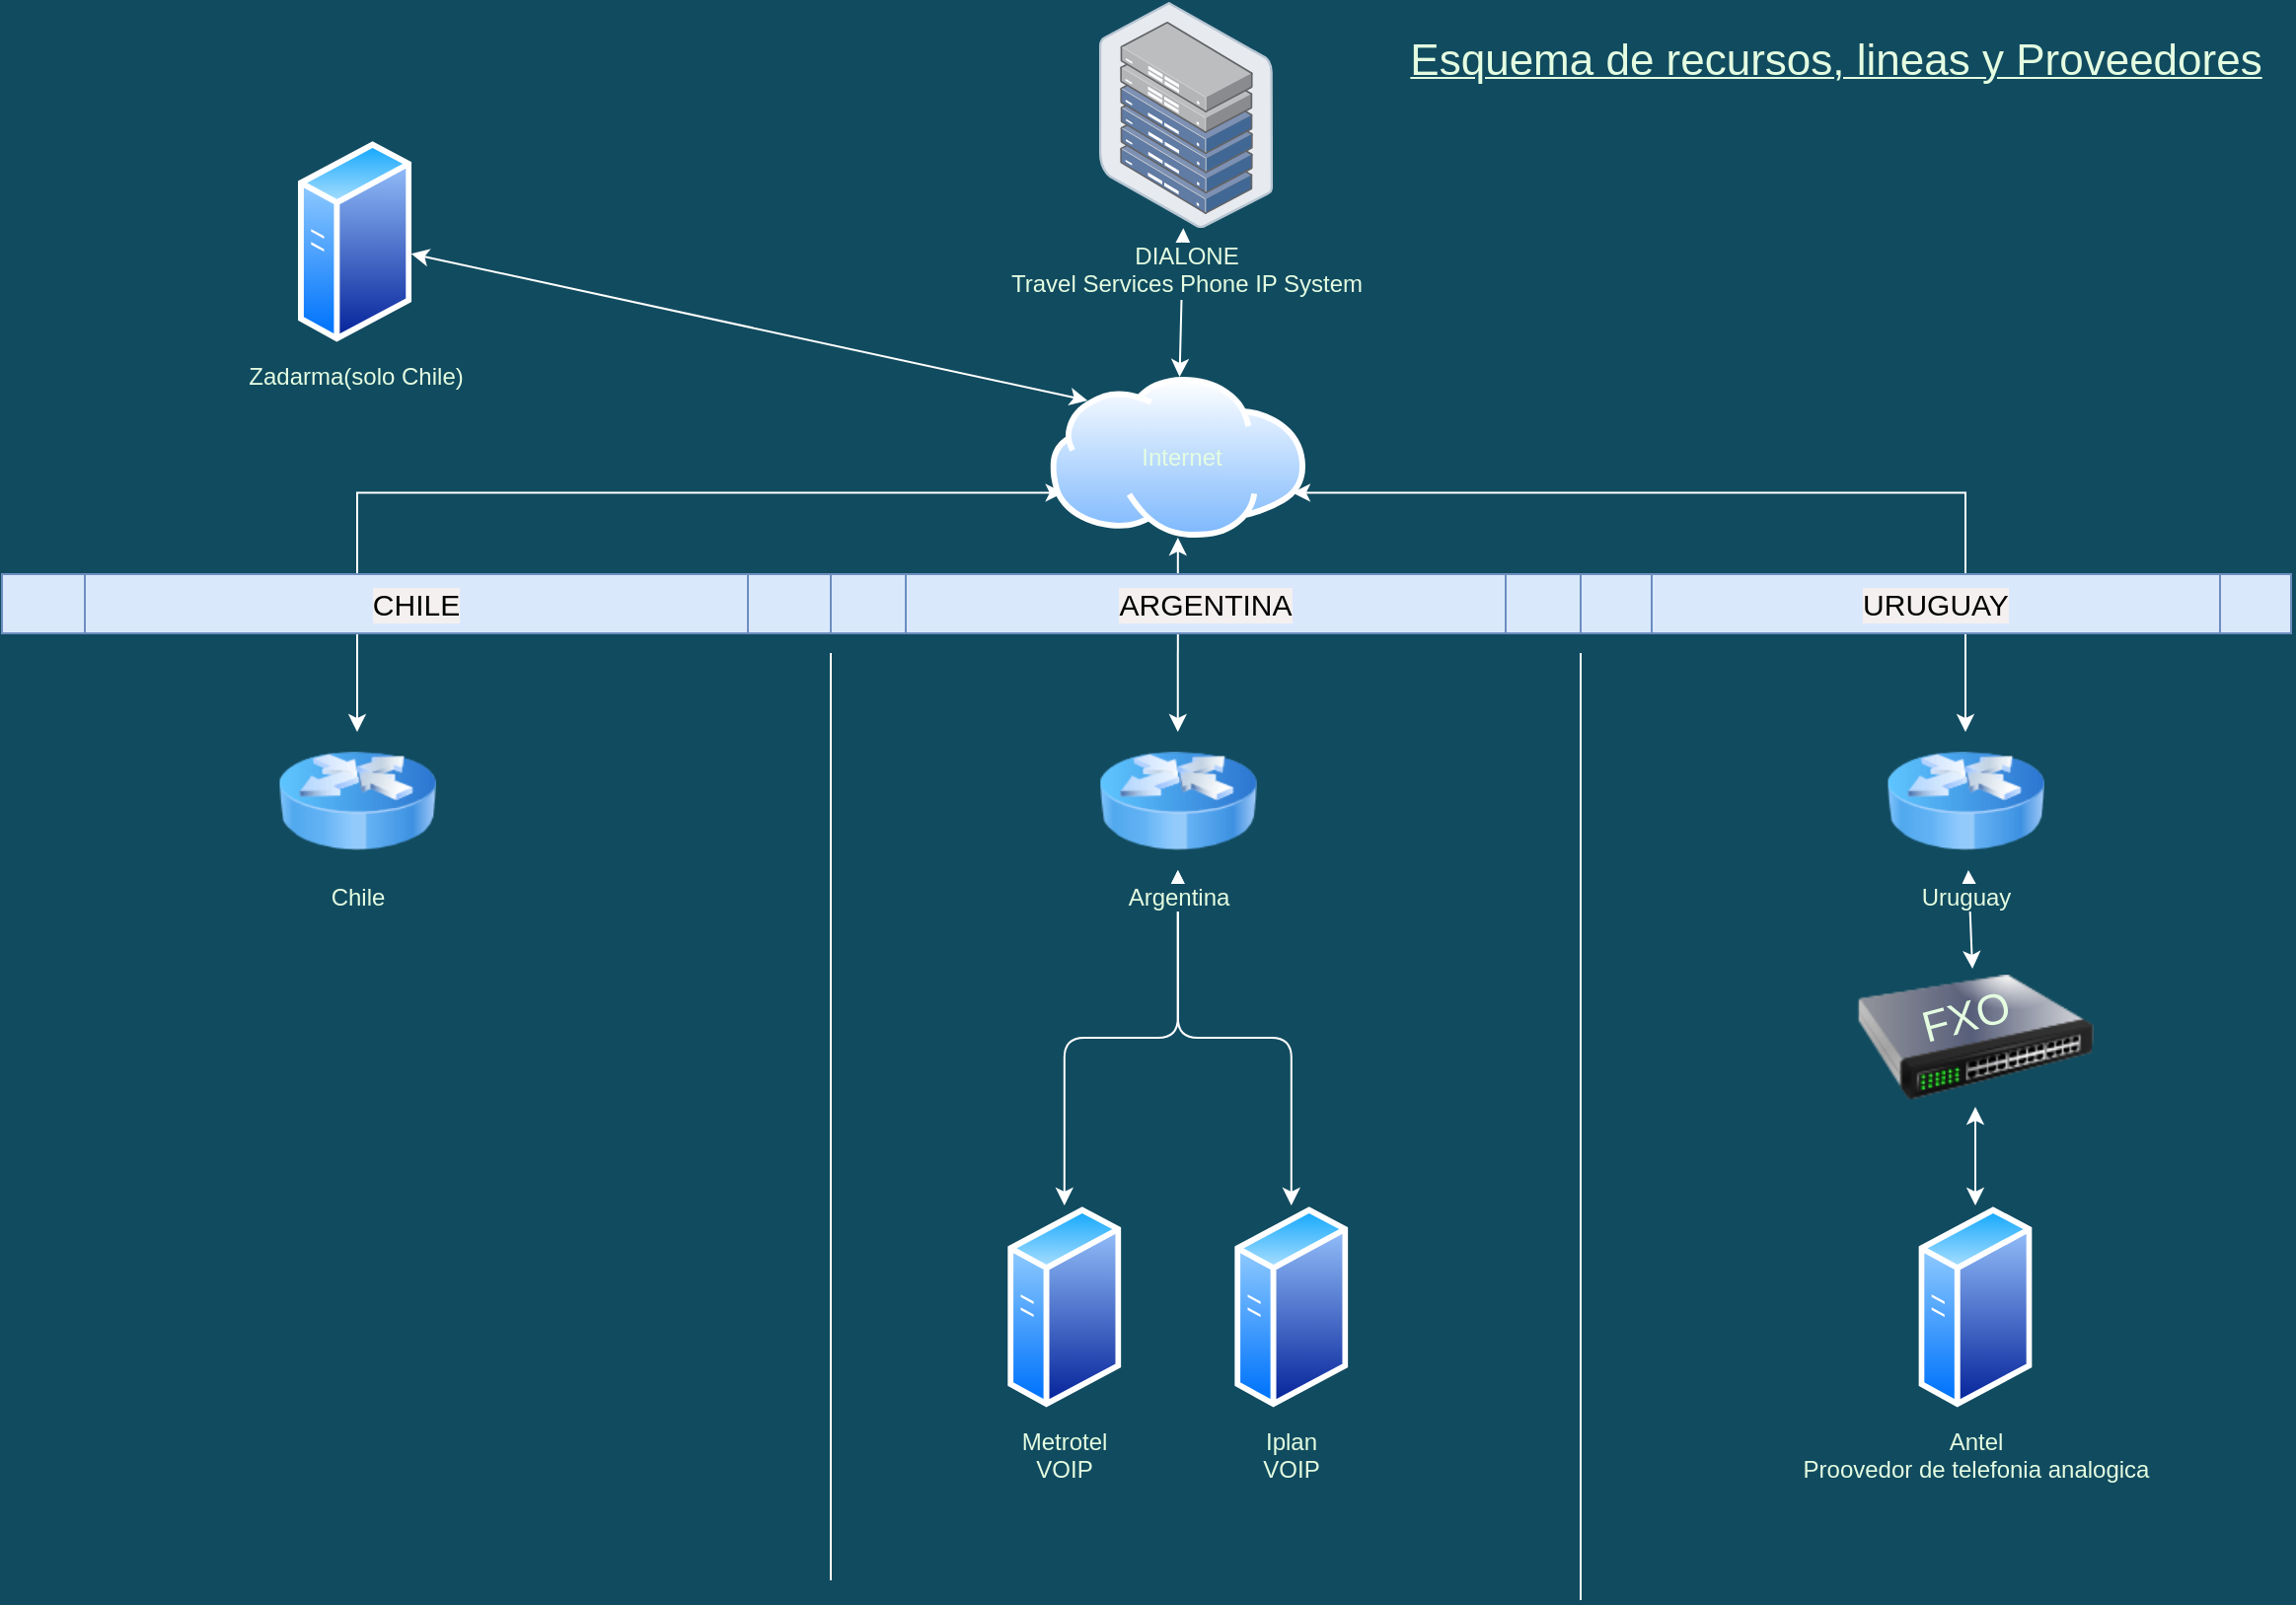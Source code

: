 <mxfile version="19.0.3" type="device" pages="4"><diagram id="DWfsHL9mNVHUj3Zeu9Va" name="Inclusion de Servicios Regionales"><mxGraphModel dx="1335" dy="851" grid="1" gridSize="10" guides="1" tooltips="1" connect="1" arrows="1" fold="1" page="1" pageScale="1" pageWidth="1169" pageHeight="827" background="#114B5F" math="0" shadow="0"><root><object label="" id="0"><mxCell/></object><mxCell id="1" parent="0"/><mxCell id="lgpOlANlez0y1Ua88_bi-22" style="edgeStyle=orthogonalEdgeStyle;rounded=0;orthogonalLoop=1;jettySize=auto;html=1;exitX=1;exitY=0.75;exitDx=0;exitDy=0;startArrow=classic;startFill=1;endArrow=classic;endFill=1;labelBackgroundColor=#114B5F;strokeColor=#FFFFFF;fontColor=#E4FDE1;" parent="1" source="lgpOlANlez0y1Ua88_bi-1" target="lgpOlANlez0y1Ua88_bi-20" edge="1"><mxGeometry relative="1" as="geometry"/></mxCell><mxCell id="lgpOlANlez0y1Ua88_bi-23" style="edgeStyle=none;rounded=0;orthogonalLoop=1;jettySize=auto;html=1;startArrow=classic;startFill=1;endArrow=classic;endFill=1;labelBackgroundColor=#114B5F;strokeColor=#FFFFFF;fontColor=#E4FDE1;" parent="1" source="lgpOlANlez0y1Ua88_bi-1" target="lgpOlANlez0y1Ua88_bi-2" edge="1"><mxGeometry relative="1" as="geometry"/></mxCell><mxCell id="lgpOlANlez0y1Ua88_bi-26" style="edgeStyle=orthogonalEdgeStyle;rounded=0;orthogonalLoop=1;jettySize=auto;html=1;exitX=0;exitY=0.75;exitDx=0;exitDy=0;startArrow=classic;startFill=1;endArrow=classic;endFill=1;labelBackgroundColor=#114B5F;strokeColor=#FFFFFF;fontColor=#E4FDE1;" parent="1" source="lgpOlANlez0y1Ua88_bi-1" target="lgpOlANlez0y1Ua88_bi-25" edge="1"><mxGeometry relative="1" as="geometry"/></mxCell><mxCell id="lgpOlANlez0y1Ua88_bi-27" style="edgeStyle=none;rounded=0;orthogonalLoop=1;jettySize=auto;html=1;exitX=0.5;exitY=1;exitDx=0;exitDy=0;startArrow=classic;startFill=1;endArrow=classic;endFill=1;labelBackgroundColor=#114B5F;strokeColor=#FFFFFF;fontColor=#E4FDE1;" parent="1" source="lgpOlANlez0y1Ua88_bi-1" target="lgpOlANlez0y1Ua88_bi-24" edge="1"><mxGeometry relative="1" as="geometry"/></mxCell><mxCell id="lgpOlANlez0y1Ua88_bi-1" value="" style="aspect=fixed;perimeter=ellipsePerimeter;html=1;align=center;shadow=0;dashed=0;spacingTop=3;image;image=img/lib/active_directory/internet_cloud.svg;labelBackgroundColor=#114B5F;fillColor=#F45B69;strokeColor=#028090;fontColor=#E4FDE1;" parent="1" vertex="1"><mxGeometry x="531.21" y="190" width="129.37" height="81.5" as="geometry"/></mxCell><mxCell id="lgpOlANlez0y1Ua88_bi-2" value="DIALONE&lt;br&gt;Travel Services Phone IP System" style="points=[];aspect=fixed;html=1;align=center;shadow=0;dashed=0;image;image=img/lib/allied_telesis/storage/Datacenter_Server_Half_Rack_ToR.svg;labelBackgroundColor=#114B5F;fillColor=#F45B69;strokeColor=#028090;fontColor=#E4FDE1;" parent="1" vertex="1"><mxGeometry x="555.89" y="-1.421e-14" width="88.2" height="114.6" as="geometry"/></mxCell><mxCell id="lgpOlANlez0y1Ua88_bi-21" style="rounded=0;orthogonalLoop=1;jettySize=auto;html=1;endArrow=classic;endFill=1;startArrow=classic;startFill=1;labelBackgroundColor=#114B5F;strokeColor=#FFFFFF;fontColor=#E4FDE1;" parent="1" source="lgpOlANlez0y1Ua88_bi-7" target="lgpOlANlez0y1Ua88_bi-20" edge="1"><mxGeometry relative="1" as="geometry"/></mxCell><mxCell id="lgpOlANlez0y1Ua88_bi-7" value="" style="image;html=1;image=img/lib/clip_art/networking/Switch_128x128.png;labelBackgroundColor=#114B5F;fillColor=#F45B69;strokeColor=#028090;fontColor=#E4FDE1;" parent="1" vertex="1"><mxGeometry x="940.0" y="490" width="120" height="70" as="geometry"/></mxCell><mxCell id="lgpOlANlez0y1Ua88_bi-18" style="rounded=0;orthogonalLoop=1;jettySize=auto;html=1;endArrow=classic;endFill=1;startArrow=classic;startFill=1;labelBackgroundColor=#114B5F;strokeColor=#FFFFFF;fontColor=#E4FDE1;" parent="1" source="lgpOlANlez0y1Ua88_bi-10" target="lgpOlANlez0y1Ua88_bi-7" edge="1"><mxGeometry relative="1" as="geometry"/></mxCell><mxCell id="lgpOlANlez0y1Ua88_bi-10" value="Antel&lt;br&gt;Proovedor de telefonia analogica" style="aspect=fixed;perimeter=ellipsePerimeter;html=1;align=center;shadow=0;dashed=0;spacingTop=3;image;image=img/lib/active_directory/generic_server.svg;labelBackgroundColor=#114B5F;fillColor=#F45B69;strokeColor=#028090;fontColor=#E4FDE1;" parent="1" vertex="1"><mxGeometry x="971.2" y="610" width="57.6" height="102.86" as="geometry"/></mxCell><mxCell id="lgpOlANlez0y1Ua88_bi-20" value="Uruguay" style="image;html=1;image=img/lib/clip_art/networking/Router_Icon_128x128.png;fillColor=none;labelBackgroundColor=#114B5F;strokeColor=#028090;fontColor=#E4FDE1;" parent="1" vertex="1"><mxGeometry x="955" y="370" width="80" height="70" as="geometry"/></mxCell><mxCell id="lgpOlANlez0y1Ua88_bi-33" style="rounded=1;sketch=0;orthogonalLoop=1;jettySize=auto;html=1;exitX=0.5;exitY=1;exitDx=0;exitDy=0;fontColor=#E4FDE1;strokeColor=#FFFFFF;fillColor=#F45B69;edgeStyle=orthogonalEdgeStyle;startArrow=classic;startFill=1;" parent="1" source="lgpOlANlez0y1Ua88_bi-24" target="lgpOlANlez0y1Ua88_bi-29" edge="1"><mxGeometry relative="1" as="geometry"/></mxCell><mxCell id="lgpOlANlez0y1Ua88_bi-34" style="edgeStyle=orthogonalEdgeStyle;rounded=1;sketch=0;orthogonalLoop=1;jettySize=auto;html=1;fontColor=#E4FDE1;strokeColor=#FFFFFF;fillColor=#F45B69;startArrow=classic;startFill=1;" parent="1" source="lgpOlANlez0y1Ua88_bi-24" target="lgpOlANlez0y1Ua88_bi-30" edge="1"><mxGeometry relative="1" as="geometry"/></mxCell><mxCell id="lgpOlANlez0y1Ua88_bi-24" value="Argentina" style="image;html=1;image=img/lib/clip_art/networking/Router_Icon_128x128.png;fillColor=none;labelBackgroundColor=#114B5F;strokeColor=#028090;fontColor=#E4FDE1;" parent="1" vertex="1"><mxGeometry x="555.89" y="370" width="80" height="70" as="geometry"/></mxCell><mxCell id="lgpOlANlez0y1Ua88_bi-25" value="Chile" style="image;html=1;image=img/lib/clip_art/networking/Router_Icon_128x128.png;fillColor=none;labelBackgroundColor=#114B5F;strokeColor=#028090;fontColor=#E4FDE1;" parent="1" vertex="1"><mxGeometry x="140" y="370" width="80" height="70" as="geometry"/></mxCell><mxCell id="lgpOlANlez0y1Ua88_bi-28" value="Internet" style="text;html=1;strokeColor=none;fillColor=none;align=center;verticalAlign=middle;whiteSpace=wrap;rounded=0;fontColor=#E4FDE1;" parent="1" vertex="1"><mxGeometry x="568.09" y="215.75" width="60" height="30" as="geometry"/></mxCell><mxCell id="lgpOlANlez0y1Ua88_bi-29" value="Metrotel&lt;br&gt;VOIP" style="aspect=fixed;perimeter=ellipsePerimeter;html=1;align=center;shadow=0;dashed=0;spacingTop=3;image;image=img/lib/active_directory/generic_server.svg;labelBackgroundColor=#114B5F;fillColor=#F45B69;strokeColor=#028090;fontColor=#E4FDE1;" parent="1" vertex="1"><mxGeometry x="509.59" y="610" width="57.6" height="102.86" as="geometry"/></mxCell><mxCell id="lgpOlANlez0y1Ua88_bi-30" value="Iplan&lt;br&gt;VOIP" style="aspect=fixed;perimeter=ellipsePerimeter;html=1;align=center;shadow=0;dashed=0;spacingTop=3;image;image=img/lib/active_directory/generic_server.svg;labelBackgroundColor=#114B5F;fillColor=#F45B69;strokeColor=#028090;fontColor=#E4FDE1;" parent="1" vertex="1"><mxGeometry x="624.59" y="610" width="57.6" height="102.86" as="geometry"/></mxCell><mxCell id="lgpOlANlez0y1Ua88_bi-36" style="rounded=1;sketch=0;orthogonalLoop=1;jettySize=auto;html=1;entryX=0;entryY=0;entryDx=0;entryDy=0;fontColor=#E4FDE1;strokeColor=#FFFFFF;fillColor=#F45B69;startArrow=classic;startFill=1;" parent="1" source="lgpOlANlez0y1Ua88_bi-35" target="lgpOlANlez0y1Ua88_bi-1" edge="1"><mxGeometry relative="1" as="geometry"/></mxCell><mxCell id="lgpOlANlez0y1Ua88_bi-35" value="Zadarma(solo Chile)" style="aspect=fixed;perimeter=ellipsePerimeter;html=1;align=center;shadow=0;dashed=0;spacingTop=3;image;image=img/lib/active_directory/generic_server.svg;labelBackgroundColor=#114B5F;fillColor=#F45B69;strokeColor=#028090;fontColor=#E4FDE1;" parent="1" vertex="1"><mxGeometry x="150.0" y="70" width="57.6" height="102.86" as="geometry"/></mxCell><mxCell id="lgpOlANlez0y1Ua88_bi-37" value="" style="endArrow=none;html=1;rounded=1;sketch=0;fontSize=15;fontColor=#E4FDE1;strokeColor=#FFFFFF;fillColor=#F45B69;dashed=1;exitX=0;exitY=0.833;exitDx=0;exitDy=0;exitPerimeter=0;" parent="1" source="lgpOlANlez0y1Ua88_bi-46" edge="1"><mxGeometry width="50" height="50" relative="1" as="geometry"><mxPoint y="330" as="sourcePoint"/><mxPoint x="1160" y="320" as="targetPoint"/></mxGeometry></mxCell><mxCell id="lgpOlANlez0y1Ua88_bi-41" value="" style="endArrow=none;html=1;rounded=1;sketch=0;fontSize=15;fontColor=#E4FDE1;strokeColor=#FFFFFF;fillColor=#F45B69;" parent="1" edge="1"><mxGeometry width="50" height="50" relative="1" as="geometry"><mxPoint x="420" y="800" as="sourcePoint"/><mxPoint x="420" y="330" as="targetPoint"/></mxGeometry></mxCell><mxCell id="lgpOlANlez0y1Ua88_bi-42" value="" style="endArrow=none;html=1;rounded=1;sketch=0;fontSize=15;fontColor=#E4FDE1;strokeColor=#FFFFFF;fillColor=#F45B69;" parent="1" edge="1"><mxGeometry width="50" height="50" relative="1" as="geometry"><mxPoint x="800" y="810" as="sourcePoint"/><mxPoint x="800" y="330" as="targetPoint"/></mxGeometry></mxCell><mxCell id="lgpOlANlez0y1Ua88_bi-46" value="CHILE" style="shape=process;whiteSpace=wrap;html=1;backgroundOutline=1;rounded=0;labelBackgroundColor=#f4f0f0;sketch=0;fontSize=15;fillColor=#dae8fc;strokeColor=#6c8ebf;" parent="1" vertex="1"><mxGeometry y="290" width="420" height="30" as="geometry"/></mxCell><mxCell id="lgpOlANlez0y1Ua88_bi-48" value="ARGENTINA" style="shape=process;whiteSpace=wrap;html=1;backgroundOutline=1;rounded=0;labelBackgroundColor=#f4f0f0;sketch=0;fontSize=15;fillColor=#dae8fc;strokeColor=#6c8ebf;" parent="1" vertex="1"><mxGeometry x="420" y="290" width="380" height="30" as="geometry"/></mxCell><mxCell id="lgpOlANlez0y1Ua88_bi-49" value="URUGUAY" style="shape=process;whiteSpace=wrap;html=1;backgroundOutline=1;rounded=0;labelBackgroundColor=#f4f0f0;sketch=0;fontSize=15;fillColor=#dae8fc;strokeColor=#6c8ebf;" parent="1" vertex="1"><mxGeometry x="800" y="290" width="360" height="30" as="geometry"/></mxCell><mxCell id="lgpOlANlez0y1Ua88_bi-50" value="&lt;font style=&quot;font-size: 22px;&quot;&gt;Esquema de recursos, lineas y Proveedores&lt;/font&gt;" style="text;html=1;align=center;verticalAlign=middle;resizable=0;points=[];autosize=1;strokeColor=none;fillColor=none;fontSize=15;fontColor=#E4FDE1;fontStyle=4" parent="1" vertex="1"><mxGeometry x="704" y="15" width="450" height="30" as="geometry"/></mxCell><mxCell id="Nlh3SwKriowj6xjbrnhq-1" value="FXO" style="text;html=1;align=center;verticalAlign=middle;resizable=0;points=[];autosize=1;strokeColor=none;fillColor=none;fontSize=22;fontColor=#E4FDE1;rotation=-15;" parent="1" vertex="1"><mxGeometry x="965" y="500" width="60" height="30" as="geometry"/></mxCell></root></mxGraphModel></diagram><diagram name="Esquema Usuarios + Recursos" id="_7ORKV8Hk57uwc9fc4q5"><mxGraphModel dx="1447" dy="922" grid="1" gridSize="10" guides="1" tooltips="1" connect="1" arrows="1" fold="1" page="1" pageScale="1" pageWidth="1169" pageHeight="827" background="#114B5F" math="0" shadow="0"><root><object label="" id="IAasCgtFqb0-UHhI5Nan-0"><mxCell/></object><mxCell id="IAasCgtFqb0-UHhI5Nan-1" parent="IAasCgtFqb0-UHhI5Nan-0"/><mxCell id="IAasCgtFqb0-UHhI5Nan-2" style="edgeStyle=orthogonalEdgeStyle;rounded=0;orthogonalLoop=1;jettySize=auto;html=1;exitX=1;exitY=0.75;exitDx=0;exitDy=0;startArrow=classic;startFill=1;endArrow=classic;endFill=1;labelBackgroundColor=#114B5F;strokeColor=#FFFFFF;fontColor=#E4FDE1;" parent="IAasCgtFqb0-UHhI5Nan-1" source="IAasCgtFqb0-UHhI5Nan-6" edge="1"><mxGeometry relative="1" as="geometry"><mxPoint x="995" y="452.67" as="targetPoint"/></mxGeometry></mxCell><mxCell id="IAasCgtFqb0-UHhI5Nan-3" style="edgeStyle=none;rounded=0;orthogonalLoop=1;jettySize=auto;html=1;startArrow=classic;startFill=1;endArrow=classic;endFill=1;labelBackgroundColor=#114B5F;strokeColor=#FFFFFF;fontColor=#E4FDE1;" parent="IAasCgtFqb0-UHhI5Nan-1" source="IAasCgtFqb0-UHhI5Nan-6" target="IAasCgtFqb0-UHhI5Nan-7" edge="1"><mxGeometry relative="1" as="geometry"/></mxCell><mxCell id="IAasCgtFqb0-UHhI5Nan-4" style="edgeStyle=orthogonalEdgeStyle;rounded=0;orthogonalLoop=1;jettySize=auto;html=1;exitX=0;exitY=0.75;exitDx=0;exitDy=0;startArrow=classic;startFill=1;endArrow=classic;endFill=1;labelBackgroundColor=#114B5F;strokeColor=#FFFFFF;fontColor=#E4FDE1;" parent="IAasCgtFqb0-UHhI5Nan-1" source="IAasCgtFqb0-UHhI5Nan-6" edge="1"><mxGeometry relative="1" as="geometry"><mxPoint x="180.0" y="452.67" as="targetPoint"/></mxGeometry></mxCell><mxCell id="IAasCgtFqb0-UHhI5Nan-5" style="edgeStyle=none;rounded=0;orthogonalLoop=1;jettySize=auto;html=1;exitX=0.5;exitY=1;exitDx=0;exitDy=0;startArrow=classic;startFill=1;endArrow=classic;endFill=1;labelBackgroundColor=#114B5F;strokeColor=#FFFFFF;fontColor=#E4FDE1;" parent="IAasCgtFqb0-UHhI5Nan-1" source="IAasCgtFqb0-UHhI5Nan-6" edge="1"><mxGeometry relative="1" as="geometry"><mxPoint x="595.891" y="452.67" as="targetPoint"/></mxGeometry></mxCell><mxCell id="IAasCgtFqb0-UHhI5Nan-6" value="" style="aspect=fixed;perimeter=ellipsePerimeter;html=1;align=center;shadow=0;dashed=0;spacingTop=3;image;image=img/lib/active_directory/internet_cloud.svg;labelBackgroundColor=#114B5F;fillColor=#F45B69;strokeColor=#028090;fontColor=#E4FDE1;" parent="IAasCgtFqb0-UHhI5Nan-1" vertex="1"><mxGeometry x="531.21" y="272.67" width="129.37" height="81.5" as="geometry"/></mxCell><mxCell id="IAasCgtFqb0-UHhI5Nan-7" value="DIALONE&lt;br&gt;Travel Services Phone IP Sistem" style="points=[];aspect=fixed;html=1;align=center;shadow=0;dashed=0;image;image=img/lib/allied_telesis/storage/Datacenter_Server_Half_Rack_ToR.svg;labelBackgroundColor=#114B5F;fillColor=#F45B69;strokeColor=#028090;fontColor=#E4FDE1;" parent="IAasCgtFqb0-UHhI5Nan-1" vertex="1"><mxGeometry x="529.95" y="7.89" width="136.29" height="177.08" as="geometry"/></mxCell><mxCell id="gYKRnS1PL6Z3jDkdNTYM-4" style="edgeStyle=orthogonalEdgeStyle;rounded=1;sketch=0;orthogonalLoop=1;jettySize=auto;html=1;fontSize=22;fontColor=#E4FDE1;startArrow=oval;startFill=1;endArrow=classic;endFill=1;strokeColor=#FFFFFF;fillColor=#F45B69;" parent="IAasCgtFqb0-UHhI5Nan-1" edge="1"><mxGeometry relative="1" as="geometry"><mxPoint x="660" y="150" as="targetPoint"/><mxPoint x="990" y="213" as="sourcePoint"/><Array as="points"><mxPoint x="790" y="213"/><mxPoint x="790" y="150"/></Array></mxGeometry></mxCell><mxCell id="IAasCgtFqb0-UHhI5Nan-11" value="Antel" style="aspect=fixed;perimeter=ellipsePerimeter;html=1;align=center;shadow=0;dashed=0;spacingTop=3;image;image=img/lib/active_directory/generic_server.svg;labelBackgroundColor=#114B5F;fillColor=#F45B69;strokeColor=#028090;fontColor=#E4FDE1;" parent="IAasCgtFqb0-UHhI5Nan-1" vertex="1"><mxGeometry x="970.2" y="110" width="57.6" height="102.86" as="geometry"/></mxCell><mxCell id="IAasCgtFqb0-UHhI5Nan-12" value="" style="image;html=1;image=img/lib/clip_art/networking/Router_Icon_128x128.png;fillColor=none;labelBackgroundColor=#114B5F;strokeColor=#028090;fontColor=#E4FDE1;" parent="IAasCgtFqb0-UHhI5Nan-1" vertex="1"><mxGeometry x="952" y="450" width="80" height="70" as="geometry"/></mxCell><mxCell id="IAasCgtFqb0-UHhI5Nan-15" value="" style="image;html=1;image=img/lib/clip_art/networking/Router_Icon_128x128.png;fillColor=none;labelBackgroundColor=#114B5F;strokeColor=#028090;fontColor=#E4FDE1;" parent="IAasCgtFqb0-UHhI5Nan-1" vertex="1"><mxGeometry x="552.89" y="450" width="80" height="70" as="geometry"/></mxCell><mxCell id="IAasCgtFqb0-UHhI5Nan-16" value="" style="image;html=1;image=img/lib/clip_art/networking/Router_Icon_128x128.png;fillColor=none;labelBackgroundColor=#114B5F;strokeColor=#028090;fontColor=#E4FDE1;" parent="IAasCgtFqb0-UHhI5Nan-1" vertex="1"><mxGeometry x="137" y="450" width="80" height="70" as="geometry"/></mxCell><mxCell id="IAasCgtFqb0-UHhI5Nan-17" value="Internet" style="text;html=1;strokeColor=none;fillColor=none;align=center;verticalAlign=middle;whiteSpace=wrap;rounded=0;fontColor=#E4FDE1;" parent="IAasCgtFqb0-UHhI5Nan-1" vertex="1"><mxGeometry x="568.09" y="298.42" width="60" height="30" as="geometry"/></mxCell><mxCell id="gYKRnS1PL6Z3jDkdNTYM-3" style="edgeStyle=orthogonalEdgeStyle;rounded=1;sketch=0;orthogonalLoop=1;jettySize=auto;html=1;exitX=0.25;exitY=1;exitDx=0;exitDy=0;entryX=0.954;entryY=0.803;entryDx=0;entryDy=0;entryPerimeter=0;fontSize=22;fontColor=#E4FDE1;startArrow=oval;startFill=1;endArrow=classic;endFill=1;strokeColor=#FFFFFF;fillColor=#F45B69;" parent="IAasCgtFqb0-UHhI5Nan-1" source="IAasCgtFqb0-UHhI5Nan-18" target="IAasCgtFqb0-UHhI5Nan-7" edge="1"><mxGeometry relative="1" as="geometry"/></mxCell><mxCell id="IAasCgtFqb0-UHhI5Nan-18" value="Metrotel&lt;br&gt;VOIP" style="aspect=fixed;perimeter=ellipsePerimeter;html=1;align=center;shadow=0;dashed=0;spacingTop=3;image;image=img/lib/active_directory/generic_server.svg;labelBackgroundColor=#114B5F;fillColor=#F45B69;strokeColor=#028090;fontColor=#E4FDE1;" parent="IAasCgtFqb0-UHhI5Nan-1" vertex="1"><mxGeometry x="912.6" y="70" width="57.6" height="102.86" as="geometry"/></mxCell><mxCell id="gYKRnS1PL6Z3jDkdNTYM-2" style="edgeStyle=orthogonalEdgeStyle;rounded=1;sketch=0;orthogonalLoop=1;jettySize=auto;html=1;exitX=0.25;exitY=1;exitDx=0;exitDy=0;fontSize=22;fontColor=#E4FDE1;startArrow=oval;startFill=1;endArrow=classic;endFill=1;strokeColor=#FFFFFF;fillColor=#F45B69;" parent="IAasCgtFqb0-UHhI5Nan-1" source="IAasCgtFqb0-UHhI5Nan-19" edge="1"><mxGeometry relative="1" as="geometry"><mxPoint x="660" y="151" as="targetPoint"/><Array as="points"><mxPoint x="871" y="151"/></Array></mxGeometry></mxCell><mxCell id="IAasCgtFqb0-UHhI5Nan-19" value="Iplan&lt;br&gt;VOIP" style="aspect=fixed;perimeter=ellipsePerimeter;html=1;align=center;shadow=0;dashed=0;spacingTop=3;image;image=img/lib/active_directory/generic_server.svg;labelBackgroundColor=#114B5F;fillColor=#F45B69;strokeColor=#028090;fontColor=#E4FDE1;" parent="IAasCgtFqb0-UHhI5Nan-1" vertex="1"><mxGeometry x="855" y="45" width="57.6" height="102.86" as="geometry"/></mxCell><mxCell id="gYKRnS1PL6Z3jDkdNTYM-1" style="edgeStyle=orthogonalEdgeStyle;rounded=1;sketch=0;orthogonalLoop=1;jettySize=auto;html=1;exitX=0;exitY=1;exitDx=0;exitDy=0;entryX=0.954;entryY=0.803;entryDx=0;entryDy=0;entryPerimeter=0;fontSize=22;fontColor=#E4FDE1;startArrow=classic;startFill=1;endArrow=classic;endFill=1;strokeColor=#FFFFFF;fillColor=#F45B69;" parent="IAasCgtFqb0-UHhI5Nan-1" source="IAasCgtFqb0-UHhI5Nan-21" target="IAasCgtFqb0-UHhI5Nan-7" edge="1"><mxGeometry relative="1" as="geometry"><Array as="points"><mxPoint x="790" y="108"/><mxPoint x="790" y="150"/></Array></mxGeometry></mxCell><mxCell id="IAasCgtFqb0-UHhI5Nan-21" value="Zadarma" style="aspect=fixed;perimeter=ellipsePerimeter;html=1;align=center;shadow=0;dashed=0;spacingTop=3;image;image=img/lib/active_directory/generic_server.svg;labelBackgroundColor=#114B5F;fillColor=#F45B69;strokeColor=#028090;fontColor=#E4FDE1;" parent="IAasCgtFqb0-UHhI5Nan-1" vertex="1"><mxGeometry x="800.0" y="20" width="57.6" height="102.86" as="geometry"/></mxCell><mxCell id="IAasCgtFqb0-UHhI5Nan-22" value="" style="endArrow=none;html=1;rounded=1;sketch=0;fontSize=15;fontColor=#E4FDE1;strokeColor=#FFFFFF;fillColor=#F45B69;dashed=1;exitX=0;exitY=0.833;exitDx=0;exitDy=0;exitPerimeter=0;" parent="IAasCgtFqb0-UHhI5Nan-1" source="IAasCgtFqb0-UHhI5Nan-25" edge="1"><mxGeometry width="50" height="50" relative="1" as="geometry"><mxPoint y="412.67" as="sourcePoint"/><mxPoint x="1160" y="402.67" as="targetPoint"/></mxGeometry></mxCell><mxCell id="IAasCgtFqb0-UHhI5Nan-23" value="" style="endArrow=none;html=1;rounded=1;sketch=0;fontSize=15;fontColor=#E4FDE1;strokeColor=#FFFFFF;fillColor=#F45B69;entryX=0;entryY=1;entryDx=0;entryDy=0;" parent="IAasCgtFqb0-UHhI5Nan-1" target="IAasCgtFqb0-UHhI5Nan-26" edge="1"><mxGeometry width="50" height="50" relative="1" as="geometry"><mxPoint x="420" y="820" as="sourcePoint"/><mxPoint x="420" y="330" as="targetPoint"/></mxGeometry></mxCell><mxCell id="IAasCgtFqb0-UHhI5Nan-24" value="" style="endArrow=none;html=1;rounded=1;sketch=0;fontSize=15;fontColor=#E4FDE1;strokeColor=#FFFFFF;fillColor=#F45B69;entryX=0;entryY=0.75;entryDx=0;entryDy=0;" parent="IAasCgtFqb0-UHhI5Nan-1" target="IAasCgtFqb0-UHhI5Nan-27" edge="1"><mxGeometry width="50" height="50" relative="1" as="geometry"><mxPoint x="800" y="820" as="sourcePoint"/><mxPoint x="800" y="330" as="targetPoint"/></mxGeometry></mxCell><mxCell id="IAasCgtFqb0-UHhI5Nan-25" value="CHILE" style="shape=process;whiteSpace=wrap;html=1;backgroundOutline=1;rounded=0;labelBackgroundColor=#f4f0f0;sketch=0;fontSize=15;fillColor=#dae8fc;strokeColor=#6c8ebf;" parent="IAasCgtFqb0-UHhI5Nan-1" vertex="1"><mxGeometry y="372.67" width="420" height="30" as="geometry"/></mxCell><mxCell id="IAasCgtFqb0-UHhI5Nan-26" value="ARGENTINA" style="shape=process;whiteSpace=wrap;html=1;backgroundOutline=1;rounded=0;labelBackgroundColor=#f4f0f0;sketch=0;fontSize=15;fillColor=#dae8fc;strokeColor=#6c8ebf;" parent="IAasCgtFqb0-UHhI5Nan-1" vertex="1"><mxGeometry x="420" y="372.67" width="380" height="30" as="geometry"/></mxCell><mxCell id="IAasCgtFqb0-UHhI5Nan-27" value="URUGUAY" style="shape=process;whiteSpace=wrap;html=1;backgroundOutline=1;rounded=0;labelBackgroundColor=#f4f0f0;sketch=0;fontSize=15;fillColor=#dae8fc;strokeColor=#6c8ebf;" parent="IAasCgtFqb0-UHhI5Nan-1" vertex="1"><mxGeometry x="800" y="372.67" width="360" height="30" as="geometry"/></mxCell><mxCell id="gYKRnS1PL6Z3jDkdNTYM-15" style="edgeStyle=orthogonalEdgeStyle;rounded=1;sketch=0;orthogonalLoop=1;jettySize=auto;html=1;exitX=0.5;exitY=0;exitDx=0;exitDy=0;entryX=0.5;entryY=1;entryDx=0;entryDy=0;fontSize=22;fontColor=#E4FDE1;startArrow=oval;startFill=1;endArrow=classic;endFill=1;strokeColor=#FFFFFF;fillColor=#F45B69;" parent="IAasCgtFqb0-UHhI5Nan-1" source="gYKRnS1PL6Z3jDkdNTYM-6" target="IAasCgtFqb0-UHhI5Nan-16" edge="1"><mxGeometry relative="1" as="geometry"><Array as="points"><mxPoint x="95" y="570"/><mxPoint x="177" y="570"/></Array></mxGeometry></mxCell><mxCell id="gYKRnS1PL6Z3jDkdNTYM-6" value="" style="shape=image;verticalLabelPosition=bottom;labelBackgroundColor=default;verticalAlign=top;aspect=fixed;imageAspect=0;image=https://wiki.2n.com/hip/inte/files/latest/en/32544241/32544246/1/1544099426085/MicroSIP.png;" parent="IAasCgtFqb0-UHhI5Nan-1" vertex="1"><mxGeometry x="72.5" y="620" width="46" height="46" as="geometry"/></mxCell><mxCell id="gYKRnS1PL6Z3jDkdNTYM-16" style="edgeStyle=orthogonalEdgeStyle;rounded=1;sketch=0;orthogonalLoop=1;jettySize=auto;html=1;exitX=0.5;exitY=0;exitDx=0;exitDy=0;entryX=0.5;entryY=1;entryDx=0;entryDy=0;fontSize=22;fontColor=#E4FDE1;startArrow=oval;startFill=1;endArrow=classic;endFill=1;strokeColor=#FFFFFF;fillColor=#F45B69;" parent="IAasCgtFqb0-UHhI5Nan-1" source="gYKRnS1PL6Z3jDkdNTYM-7" target="IAasCgtFqb0-UHhI5Nan-16" edge="1"><mxGeometry relative="1" as="geometry"/></mxCell><mxCell id="gYKRnS1PL6Z3jDkdNTYM-7" value="" style="shape=image;verticalLabelPosition=bottom;labelBackgroundColor=default;verticalAlign=top;aspect=fixed;imageAspect=0;image=https://wiki.2n.com/hip/inte/files/latest/en/32544241/32544246/1/1544099426085/MicroSIP.png;" parent="IAasCgtFqb0-UHhI5Nan-1" vertex="1"><mxGeometry x="152.5" y="620" width="46" height="46" as="geometry"/></mxCell><mxCell id="gYKRnS1PL6Z3jDkdNTYM-17" style="edgeStyle=orthogonalEdgeStyle;rounded=1;sketch=0;orthogonalLoop=1;jettySize=auto;html=1;exitX=0.5;exitY=0;exitDx=0;exitDy=0;entryX=0.5;entryY=1;entryDx=0;entryDy=0;fontSize=22;fontColor=#E4FDE1;startArrow=oval;startFill=1;endArrow=classic;endFill=1;strokeColor=#FFFFFF;fillColor=#F45B69;" parent="IAasCgtFqb0-UHhI5Nan-1" source="gYKRnS1PL6Z3jDkdNTYM-8" target="IAasCgtFqb0-UHhI5Nan-16" edge="1"><mxGeometry relative="1" as="geometry"/></mxCell><mxCell id="gYKRnS1PL6Z3jDkdNTYM-8" value="" style="shape=image;verticalLabelPosition=bottom;labelBackgroundColor=default;verticalAlign=top;aspect=fixed;imageAspect=0;image=https://wiki.2n.com/hip/inte/files/latest/en/32544241/32544246/1/1544099426085/MicroSIP.png;" parent="IAasCgtFqb0-UHhI5Nan-1" vertex="1"><mxGeometry x="235.5" y="620" width="46" height="46" as="geometry"/></mxCell><mxCell id="gYKRnS1PL6Z3jDkdNTYM-23" style="edgeStyle=orthogonalEdgeStyle;rounded=1;sketch=0;orthogonalLoop=1;jettySize=auto;html=1;exitX=0.5;exitY=0;exitDx=0;exitDy=0;entryX=0.5;entryY=1;entryDx=0;entryDy=0;fontSize=17;fontColor=#E4FDE1;startArrow=oval;startFill=1;endArrow=classic;endFill=1;strokeColor=#FFFFFF;fillColor=#F45B69;" parent="IAasCgtFqb0-UHhI5Nan-1" source="gYKRnS1PL6Z3jDkdNTYM-9" target="IAasCgtFqb0-UHhI5Nan-15" edge="1"><mxGeometry relative="1" as="geometry"/></mxCell><mxCell id="gYKRnS1PL6Z3jDkdNTYM-9" value="" style="shape=image;verticalLabelPosition=bottom;labelBackgroundColor=default;verticalAlign=top;aspect=fixed;imageAspect=0;image=https://wiki.2n.com/hip/inte/files/latest/en/32544241/32544246/1/1544099426085/MicroSIP.png;" parent="IAasCgtFqb0-UHhI5Nan-1" vertex="1"><mxGeometry x="491.4" y="620" width="46" height="46" as="geometry"/></mxCell><mxCell id="gYKRnS1PL6Z3jDkdNTYM-24" style="edgeStyle=orthogonalEdgeStyle;rounded=1;sketch=0;orthogonalLoop=1;jettySize=auto;html=1;exitX=0.5;exitY=0;exitDx=0;exitDy=0;fontSize=17;fontColor=#E4FDE1;startArrow=oval;startFill=1;endArrow=classic;endFill=1;strokeColor=#FFFFFF;fillColor=#F45B69;" parent="IAasCgtFqb0-UHhI5Nan-1" source="gYKRnS1PL6Z3jDkdNTYM-10" target="IAasCgtFqb0-UHhI5Nan-15" edge="1"><mxGeometry relative="1" as="geometry"/></mxCell><mxCell id="gYKRnS1PL6Z3jDkdNTYM-10" value="" style="shape=image;verticalLabelPosition=bottom;labelBackgroundColor=default;verticalAlign=top;aspect=fixed;imageAspect=0;image=https://wiki.2n.com/hip/inte/files/latest/en/32544241/32544246/1/1544099426085/MicroSIP.png;" parent="IAasCgtFqb0-UHhI5Nan-1" vertex="1"><mxGeometry x="571.4" y="620" width="46" height="46" as="geometry"/></mxCell><mxCell id="gYKRnS1PL6Z3jDkdNTYM-25" style="edgeStyle=orthogonalEdgeStyle;rounded=1;sketch=0;orthogonalLoop=1;jettySize=auto;html=1;exitX=0.5;exitY=0;exitDx=0;exitDy=0;fontSize=17;fontColor=#E4FDE1;startArrow=oval;startFill=1;endArrow=classic;endFill=1;strokeColor=#FFFFFF;fillColor=#F45B69;" parent="IAasCgtFqb0-UHhI5Nan-1" source="gYKRnS1PL6Z3jDkdNTYM-11" target="IAasCgtFqb0-UHhI5Nan-15" edge="1"><mxGeometry relative="1" as="geometry"/></mxCell><mxCell id="gYKRnS1PL6Z3jDkdNTYM-11" value="" style="shape=image;verticalLabelPosition=bottom;labelBackgroundColor=default;verticalAlign=top;aspect=fixed;imageAspect=0;image=https://wiki.2n.com/hip/inte/files/latest/en/32544241/32544246/1/1544099426085/MicroSIP.png;" parent="IAasCgtFqb0-UHhI5Nan-1" vertex="1"><mxGeometry x="654.4" y="620" width="46" height="46" as="geometry"/></mxCell><mxCell id="gYKRnS1PL6Z3jDkdNTYM-26" style="edgeStyle=orthogonalEdgeStyle;rounded=1;sketch=0;orthogonalLoop=1;jettySize=auto;html=1;exitX=0.5;exitY=0;exitDx=0;exitDy=0;entryX=0.5;entryY=1;entryDx=0;entryDy=0;fontSize=17;fontColor=#E4FDE1;startArrow=oval;startFill=1;endArrow=classic;endFill=1;strokeColor=#FFFFFF;fillColor=#F45B69;" parent="IAasCgtFqb0-UHhI5Nan-1" source="gYKRnS1PL6Z3jDkdNTYM-12" target="IAasCgtFqb0-UHhI5Nan-12" edge="1"><mxGeometry relative="1" as="geometry"/></mxCell><mxCell id="gYKRnS1PL6Z3jDkdNTYM-12" value="" style="shape=image;verticalLabelPosition=bottom;labelBackgroundColor=default;verticalAlign=top;aspect=fixed;imageAspect=0;image=https://wiki.2n.com/hip/inte/files/latest/en/32544241/32544246/1/1544099426085/MicroSIP.png;" parent="IAasCgtFqb0-UHhI5Nan-1" vertex="1"><mxGeometry x="887.5" y="620" width="46" height="46" as="geometry"/></mxCell><mxCell id="gYKRnS1PL6Z3jDkdNTYM-27" style="edgeStyle=orthogonalEdgeStyle;rounded=1;sketch=0;orthogonalLoop=1;jettySize=auto;html=1;exitX=0.5;exitY=0;exitDx=0;exitDy=0;fontSize=17;fontColor=#E4FDE1;startArrow=oval;startFill=1;endArrow=classic;endFill=1;strokeColor=#FFFFFF;fillColor=#F45B69;" parent="IAasCgtFqb0-UHhI5Nan-1" source="gYKRnS1PL6Z3jDkdNTYM-13" target="IAasCgtFqb0-UHhI5Nan-12" edge="1"><mxGeometry relative="1" as="geometry"/></mxCell><mxCell id="gYKRnS1PL6Z3jDkdNTYM-13" value="" style="shape=image;verticalLabelPosition=bottom;labelBackgroundColor=default;verticalAlign=top;aspect=fixed;imageAspect=0;image=https://wiki.2n.com/hip/inte/files/latest/en/32544241/32544246/1/1544099426085/MicroSIP.png;" parent="IAasCgtFqb0-UHhI5Nan-1" vertex="1"><mxGeometry x="967.5" y="620" width="46" height="46" as="geometry"/></mxCell><mxCell id="gYKRnS1PL6Z3jDkdNTYM-28" style="edgeStyle=orthogonalEdgeStyle;rounded=1;sketch=0;orthogonalLoop=1;jettySize=auto;html=1;exitX=0.5;exitY=0;exitDx=0;exitDy=0;fontSize=17;fontColor=#E4FDE1;startArrow=oval;startFill=1;endArrow=classic;endFill=1;strokeColor=#FFFFFF;fillColor=#F45B69;" parent="IAasCgtFqb0-UHhI5Nan-1" source="gYKRnS1PL6Z3jDkdNTYM-14" target="IAasCgtFqb0-UHhI5Nan-12" edge="1"><mxGeometry relative="1" as="geometry"/></mxCell><mxCell id="gYKRnS1PL6Z3jDkdNTYM-14" value="" style="shape=image;verticalLabelPosition=bottom;labelBackgroundColor=default;verticalAlign=top;aspect=fixed;imageAspect=0;image=https://wiki.2n.com/hip/inte/files/latest/en/32544241/32544246/1/1544099426085/MicroSIP.png;" parent="IAasCgtFqb0-UHhI5Nan-1" vertex="1"><mxGeometry x="1050.5" y="620" width="46" height="46" as="geometry"/></mxCell><mxCell id="gYKRnS1PL6Z3jDkdNTYM-18" value="&lt;font style=&quot;font-size: 17px;&quot;&gt;Proveedor &lt;br&gt;de internet&lt;/font&gt;" style="text;html=1;align=center;verticalAlign=middle;resizable=0;points=[];autosize=1;strokeColor=none;fillColor=none;fontSize=22;fontColor=#E4FDE1;" parent="IAasCgtFqb0-UHhI5Nan-1" vertex="1"><mxGeometry x="230" y="450" width="100" height="60" as="geometry"/></mxCell><mxCell id="gYKRnS1PL6Z3jDkdNTYM-21" value="&lt;font style=&quot;font-size: 17px;&quot;&gt;Proveedor &lt;br&gt;de internet&lt;/font&gt;" style="text;html=1;align=center;verticalAlign=middle;resizable=0;points=[];autosize=1;strokeColor=none;fillColor=none;fontSize=22;fontColor=#E4FDE1;" parent="IAasCgtFqb0-UHhI5Nan-1" vertex="1"><mxGeometry x="641.5" y="455" width="100" height="60" as="geometry"/></mxCell><mxCell id="gYKRnS1PL6Z3jDkdNTYM-22" value="&lt;font style=&quot;font-size: 17px;&quot;&gt;Proveedor &lt;br&gt;de internet&lt;/font&gt;" style="text;html=1;align=center;verticalAlign=middle;resizable=0;points=[];autosize=1;strokeColor=none;fillColor=none;fontSize=22;fontColor=#E4FDE1;" parent="IAasCgtFqb0-UHhI5Nan-1" vertex="1"><mxGeometry x="1032" y="450" width="100" height="60" as="geometry"/></mxCell></root></mxGraphModel></diagram><diagram name="Esquema Recursos Nacionales" id="RBHrxm19F8EFkeIXcSjT"><mxGraphModel dx="1335" dy="851" grid="1" gridSize="10" guides="1" tooltips="1" connect="1" arrows="1" fold="1" page="1" pageScale="1" pageWidth="1169" pageHeight="827" background="#114B5F" math="0" shadow="0"><root><object label="" id="HZdCWgft641bBAN-b-MJ-0"><mxCell/></object><mxCell id="HZdCWgft641bBAN-b-MJ-1" parent="HZdCWgft641bBAN-b-MJ-0"/><mxCell id="HZdCWgft641bBAN-b-MJ-2" style="edgeStyle=orthogonalEdgeStyle;rounded=0;orthogonalLoop=1;jettySize=auto;html=1;exitX=1;exitY=0.75;exitDx=0;exitDy=0;startArrow=classic;startFill=1;endArrow=classic;endFill=1;labelBackgroundColor=#114B5F;strokeColor=#33FF33;fontColor=#E4FDE1;flowAnimation=1;fillColor=#f8cecc;" parent="HZdCWgft641bBAN-b-MJ-1" source="HZdCWgft641bBAN-b-MJ-6" edge="1"><mxGeometry relative="1" as="geometry"><mxPoint x="995" y="452.67" as="targetPoint"/></mxGeometry></mxCell><mxCell id="HZdCWgft641bBAN-b-MJ-3" style="edgeStyle=none;rounded=0;orthogonalLoop=1;jettySize=auto;html=1;startArrow=classic;startFill=1;endArrow=classic;endFill=1;labelBackgroundColor=#114B5F;strokeColor=#33FF33;fontColor=#E4FDE1;flowAnimation=1;dashed=1;" parent="HZdCWgft641bBAN-b-MJ-1" source="HZdCWgft641bBAN-b-MJ-6" target="HZdCWgft641bBAN-b-MJ-7" edge="1"><mxGeometry relative="1" as="geometry"/></mxCell><mxCell id="HZdCWgft641bBAN-b-MJ-4" style="edgeStyle=orthogonalEdgeStyle;rounded=0;orthogonalLoop=1;jettySize=auto;html=1;exitX=0;exitY=0.75;exitDx=0;exitDy=0;startArrow=classic;startFill=1;endArrow=classic;endFill=1;labelBackgroundColor=#114B5F;strokeColor=#FFFFFF;fontColor=#E4FDE1;" parent="HZdCWgft641bBAN-b-MJ-1" source="HZdCWgft641bBAN-b-MJ-6" edge="1"><mxGeometry relative="1" as="geometry"><mxPoint x="180.0" y="452.67" as="targetPoint"/></mxGeometry></mxCell><mxCell id="HZdCWgft641bBAN-b-MJ-5" style="edgeStyle=none;rounded=0;orthogonalLoop=1;jettySize=auto;html=1;exitX=0.5;exitY=1;exitDx=0;exitDy=0;startArrow=classic;startFill=1;endArrow=classic;endFill=1;labelBackgroundColor=#114B5F;strokeColor=#FFFFFF;fontColor=#E4FDE1;" parent="HZdCWgft641bBAN-b-MJ-1" source="HZdCWgft641bBAN-b-MJ-6" edge="1"><mxGeometry relative="1" as="geometry"><mxPoint x="595.891" y="452.67" as="targetPoint"/></mxGeometry></mxCell><mxCell id="HZdCWgft641bBAN-b-MJ-6" value="" style="aspect=fixed;perimeter=ellipsePerimeter;html=1;align=center;shadow=0;dashed=0;spacingTop=3;image;image=img/lib/active_directory/internet_cloud.svg;labelBackgroundColor=#114B5F;fillColor=#F45B69;strokeColor=#028090;fontColor=#E4FDE1;" parent="HZdCWgft641bBAN-b-MJ-1" vertex="1"><mxGeometry x="531.21" y="272.67" width="129.37" height="81.5" as="geometry"/></mxCell><mxCell id="HZdCWgft641bBAN-b-MJ-7" value="DIALONE&lt;br&gt;Travel Services Phone IP Sistem" style="points=[];aspect=fixed;html=1;align=center;shadow=0;dashed=0;image;image=img/lib/allied_telesis/storage/Datacenter_Server_Half_Rack_ToR.svg;labelBackgroundColor=#114B5F;fillColor=#F45B69;strokeColor=#028090;fontColor=#E4FDE1;" parent="HZdCWgft641bBAN-b-MJ-1" vertex="1"><mxGeometry x="529.95" y="7.89" width="136.29" height="177.08" as="geometry"/></mxCell><mxCell id="HZdCWgft641bBAN-b-MJ-8" style="edgeStyle=orthogonalEdgeStyle;rounded=1;sketch=0;orthogonalLoop=1;jettySize=auto;html=1;fontSize=22;fontColor=#E4FDE1;startArrow=oval;startFill=1;endArrow=classic;endFill=1;strokeColor=#33FF33;fillColor=#F45B69;" parent="HZdCWgft641bBAN-b-MJ-1" edge="1"><mxGeometry relative="1" as="geometry"><mxPoint x="660" y="150" as="targetPoint"/><mxPoint x="990" y="213" as="sourcePoint"/><Array as="points"><mxPoint x="790" y="213"/><mxPoint x="790" y="150"/></Array></mxGeometry></mxCell><mxCell id="HZdCWgft641bBAN-b-MJ-9" value="Antel" style="aspect=fixed;perimeter=ellipsePerimeter;html=1;align=center;shadow=0;dashed=0;spacingTop=3;image;image=img/lib/active_directory/generic_server.svg;labelBackgroundColor=#114B5F;fillColor=#F45B69;strokeColor=#028090;fontColor=#E4FDE1;" parent="HZdCWgft641bBAN-b-MJ-1" vertex="1"><mxGeometry x="970.2" y="110" width="57.6" height="102.86" as="geometry"/></mxCell><mxCell id="HZdCWgft641bBAN-b-MJ-10" value="" style="image;html=1;image=img/lib/clip_art/networking/Router_Icon_128x128.png;fillColor=none;labelBackgroundColor=#114B5F;strokeColor=#028090;fontColor=#E4FDE1;" parent="HZdCWgft641bBAN-b-MJ-1" vertex="1"><mxGeometry x="952" y="450" width="80" height="70" as="geometry"/></mxCell><mxCell id="HZdCWgft641bBAN-b-MJ-11" value="" style="image;html=1;image=img/lib/clip_art/networking/Router_Icon_128x128.png;fillColor=none;labelBackgroundColor=#114B5F;strokeColor=#028090;fontColor=#E4FDE1;" parent="HZdCWgft641bBAN-b-MJ-1" vertex="1"><mxGeometry x="552.89" y="450" width="80" height="70" as="geometry"/></mxCell><mxCell id="HZdCWgft641bBAN-b-MJ-12" value="" style="image;html=1;image=img/lib/clip_art/networking/Router_Icon_128x128.png;fillColor=none;labelBackgroundColor=#114B5F;strokeColor=#028090;fontColor=#E4FDE1;" parent="HZdCWgft641bBAN-b-MJ-1" vertex="1"><mxGeometry x="137" y="450" width="80" height="70" as="geometry"/></mxCell><mxCell id="HZdCWgft641bBAN-b-MJ-13" value="Internet" style="text;html=1;strokeColor=none;fillColor=none;align=center;verticalAlign=middle;whiteSpace=wrap;rounded=0;fontColor=#E4FDE1;" parent="HZdCWgft641bBAN-b-MJ-1" vertex="1"><mxGeometry x="568.09" y="298.42" width="60" height="30" as="geometry"/></mxCell><mxCell id="HZdCWgft641bBAN-b-MJ-14" style="edgeStyle=orthogonalEdgeStyle;rounded=1;sketch=0;orthogonalLoop=1;jettySize=auto;html=1;exitX=0.25;exitY=1;exitDx=0;exitDy=0;entryX=0.954;entryY=0.803;entryDx=0;entryDy=0;entryPerimeter=0;fontSize=22;fontColor=#E4FDE1;startArrow=oval;startFill=1;endArrow=classic;endFill=1;strokeColor=#FFFFFF;fillColor=#F45B69;" parent="HZdCWgft641bBAN-b-MJ-1" source="HZdCWgft641bBAN-b-MJ-15" target="HZdCWgft641bBAN-b-MJ-7" edge="1"><mxGeometry relative="1" as="geometry"/></mxCell><mxCell id="HZdCWgft641bBAN-b-MJ-15" value="Metrotel&lt;br&gt;VOIP" style="aspect=fixed;perimeter=ellipsePerimeter;html=1;align=center;shadow=0;dashed=0;spacingTop=3;image;image=img/lib/active_directory/generic_server.svg;labelBackgroundColor=#114B5F;fillColor=#F45B69;strokeColor=#028090;fontColor=#E4FDE1;" parent="HZdCWgft641bBAN-b-MJ-1" vertex="1"><mxGeometry x="912.6" y="70" width="57.6" height="102.86" as="geometry"/></mxCell><mxCell id="HZdCWgft641bBAN-b-MJ-16" style="edgeStyle=orthogonalEdgeStyle;rounded=1;sketch=0;orthogonalLoop=1;jettySize=auto;html=1;exitX=0.25;exitY=1;exitDx=0;exitDy=0;fontSize=22;fontColor=#E4FDE1;startArrow=oval;startFill=1;endArrow=classic;endFill=1;strokeColor=#FFFFFF;fillColor=#F45B69;" parent="HZdCWgft641bBAN-b-MJ-1" source="HZdCWgft641bBAN-b-MJ-17" edge="1"><mxGeometry relative="1" as="geometry"><mxPoint x="660" y="151" as="targetPoint"/><Array as="points"><mxPoint x="871" y="151"/></Array></mxGeometry></mxCell><mxCell id="HZdCWgft641bBAN-b-MJ-17" value="Iplan&lt;br&gt;VOIP" style="aspect=fixed;perimeter=ellipsePerimeter;html=1;align=center;shadow=0;dashed=0;spacingTop=3;image;image=img/lib/active_directory/generic_server.svg;labelBackgroundColor=#114B5F;fillColor=#F45B69;strokeColor=#028090;fontColor=#E4FDE1;" parent="HZdCWgft641bBAN-b-MJ-1" vertex="1"><mxGeometry x="855" y="45" width="57.6" height="102.86" as="geometry"/></mxCell><mxCell id="HZdCWgft641bBAN-b-MJ-18" style="edgeStyle=orthogonalEdgeStyle;rounded=1;sketch=0;orthogonalLoop=1;jettySize=auto;html=1;exitX=0;exitY=1;exitDx=0;exitDy=0;entryX=0.954;entryY=0.803;entryDx=0;entryDy=0;entryPerimeter=0;fontSize=22;fontColor=#E4FDE1;startArrow=classic;startFill=1;endArrow=classic;endFill=1;strokeColor=#FFFFFF;fillColor=#F45B69;" parent="HZdCWgft641bBAN-b-MJ-1" source="HZdCWgft641bBAN-b-MJ-19" target="HZdCWgft641bBAN-b-MJ-7" edge="1"><mxGeometry relative="1" as="geometry"><Array as="points"><mxPoint x="790" y="108"/><mxPoint x="790" y="150"/></Array></mxGeometry></mxCell><mxCell id="HZdCWgft641bBAN-b-MJ-19" value="Zadarma" style="aspect=fixed;perimeter=ellipsePerimeter;html=1;align=center;shadow=0;dashed=0;spacingTop=3;image;image=img/lib/active_directory/generic_server.svg;labelBackgroundColor=#114B5F;fillColor=#F45B69;strokeColor=#028090;fontColor=#E4FDE1;" parent="HZdCWgft641bBAN-b-MJ-1" vertex="1"><mxGeometry x="800.0" y="20" width="57.6" height="102.86" as="geometry"/></mxCell><mxCell id="HZdCWgft641bBAN-b-MJ-20" value="" style="endArrow=none;html=1;rounded=1;sketch=0;fontSize=15;fontColor=#E4FDE1;strokeColor=#FFFFFF;fillColor=#F45B69;dashed=1;exitX=0;exitY=0.833;exitDx=0;exitDy=0;exitPerimeter=0;" parent="HZdCWgft641bBAN-b-MJ-1" source="HZdCWgft641bBAN-b-MJ-23" edge="1"><mxGeometry width="50" height="50" relative="1" as="geometry"><mxPoint y="412.67" as="sourcePoint"/><mxPoint x="1160" y="402.67" as="targetPoint"/></mxGeometry></mxCell><mxCell id="HZdCWgft641bBAN-b-MJ-21" value="" style="endArrow=none;html=1;rounded=1;sketch=0;fontSize=15;fontColor=#E4FDE1;strokeColor=#FFFFFF;fillColor=#F45B69;entryX=0;entryY=1;entryDx=0;entryDy=0;" parent="HZdCWgft641bBAN-b-MJ-1" target="HZdCWgft641bBAN-b-MJ-24" edge="1"><mxGeometry width="50" height="50" relative="1" as="geometry"><mxPoint x="420" y="820" as="sourcePoint"/><mxPoint x="420" y="330" as="targetPoint"/></mxGeometry></mxCell><mxCell id="HZdCWgft641bBAN-b-MJ-22" value="" style="endArrow=none;html=1;rounded=1;sketch=0;fontSize=15;fontColor=#E4FDE1;strokeColor=#FFFFFF;fillColor=#F45B69;entryX=0;entryY=0.75;entryDx=0;entryDy=0;" parent="HZdCWgft641bBAN-b-MJ-1" target="HZdCWgft641bBAN-b-MJ-25" edge="1"><mxGeometry width="50" height="50" relative="1" as="geometry"><mxPoint x="800" y="820" as="sourcePoint"/><mxPoint x="800" y="330" as="targetPoint"/></mxGeometry></mxCell><mxCell id="HZdCWgft641bBAN-b-MJ-23" value="USUARIOS CHILE" style="shape=process;whiteSpace=wrap;html=1;backgroundOutline=1;rounded=0;labelBackgroundColor=#f4f0f0;sketch=0;fontSize=15;fillColor=#dae8fc;strokeColor=#6c8ebf;" parent="HZdCWgft641bBAN-b-MJ-1" vertex="1"><mxGeometry y="372.67" width="420" height="30" as="geometry"/></mxCell><mxCell id="HZdCWgft641bBAN-b-MJ-24" value="USUARIOS ARGENTINA" style="shape=process;whiteSpace=wrap;html=1;backgroundOutline=1;rounded=0;labelBackgroundColor=#f4f0f0;sketch=0;fontSize=15;fillColor=#dae8fc;strokeColor=#6c8ebf;" parent="HZdCWgft641bBAN-b-MJ-1" vertex="1"><mxGeometry x="420" y="372.67" width="380" height="30" as="geometry"/></mxCell><mxCell id="HZdCWgft641bBAN-b-MJ-25" value="USUARIOS URUGUAY" style="shape=process;whiteSpace=wrap;html=1;backgroundOutline=1;rounded=0;labelBackgroundColor=#f4f0f0;sketch=0;fontSize=15;fillColor=#dae8fc;strokeColor=#6c8ebf;" parent="HZdCWgft641bBAN-b-MJ-1" vertex="1"><mxGeometry x="800" y="372.67" width="360" height="30" as="geometry"/></mxCell><mxCell id="HZdCWgft641bBAN-b-MJ-26" style="edgeStyle=orthogonalEdgeStyle;rounded=1;sketch=0;orthogonalLoop=1;jettySize=auto;html=1;exitX=0.5;exitY=0;exitDx=0;exitDy=0;entryX=0.5;entryY=1;entryDx=0;entryDy=0;fontSize=22;fontColor=#E4FDE1;startArrow=oval;startFill=1;endArrow=classic;endFill=1;strokeColor=#FFFFFF;fillColor=#F45B69;" parent="HZdCWgft641bBAN-b-MJ-1" source="HZdCWgft641bBAN-b-MJ-27" target="HZdCWgft641bBAN-b-MJ-12" edge="1"><mxGeometry relative="1" as="geometry"><Array as="points"><mxPoint x="95" y="570"/><mxPoint x="177" y="570"/></Array></mxGeometry></mxCell><mxCell id="HZdCWgft641bBAN-b-MJ-27" value="" style="shape=image;verticalLabelPosition=bottom;labelBackgroundColor=default;verticalAlign=top;aspect=fixed;imageAspect=0;image=https://wiki.2n.com/hip/inte/files/latest/en/32544241/32544246/1/1544099426085/MicroSIP.png;" parent="HZdCWgft641bBAN-b-MJ-1" vertex="1"><mxGeometry x="72.5" y="620" width="46" height="46" as="geometry"/></mxCell><mxCell id="HZdCWgft641bBAN-b-MJ-28" style="edgeStyle=orthogonalEdgeStyle;rounded=1;sketch=0;orthogonalLoop=1;jettySize=auto;html=1;exitX=0.5;exitY=0;exitDx=0;exitDy=0;entryX=0.5;entryY=1;entryDx=0;entryDy=0;fontSize=22;fontColor=#E4FDE1;startArrow=oval;startFill=1;endArrow=classic;endFill=1;strokeColor=#FFFFFF;fillColor=#F45B69;" parent="HZdCWgft641bBAN-b-MJ-1" source="HZdCWgft641bBAN-b-MJ-29" target="HZdCWgft641bBAN-b-MJ-12" edge="1"><mxGeometry relative="1" as="geometry"/></mxCell><mxCell id="HZdCWgft641bBAN-b-MJ-29" value="" style="shape=image;verticalLabelPosition=bottom;labelBackgroundColor=default;verticalAlign=top;aspect=fixed;imageAspect=0;image=https://wiki.2n.com/hip/inte/files/latest/en/32544241/32544246/1/1544099426085/MicroSIP.png;" parent="HZdCWgft641bBAN-b-MJ-1" vertex="1"><mxGeometry x="152.5" y="620" width="46" height="46" as="geometry"/></mxCell><mxCell id="HZdCWgft641bBAN-b-MJ-30" style="edgeStyle=orthogonalEdgeStyle;rounded=1;sketch=0;orthogonalLoop=1;jettySize=auto;html=1;exitX=0.5;exitY=0;exitDx=0;exitDy=0;entryX=0.5;entryY=1;entryDx=0;entryDy=0;fontSize=22;fontColor=#E4FDE1;startArrow=oval;startFill=1;endArrow=classic;endFill=1;strokeColor=#FFFFFF;fillColor=#F45B69;" parent="HZdCWgft641bBAN-b-MJ-1" source="HZdCWgft641bBAN-b-MJ-31" target="HZdCWgft641bBAN-b-MJ-12" edge="1"><mxGeometry relative="1" as="geometry"/></mxCell><mxCell id="HZdCWgft641bBAN-b-MJ-31" value="" style="shape=image;verticalLabelPosition=bottom;labelBackgroundColor=default;verticalAlign=top;aspect=fixed;imageAspect=0;image=https://wiki.2n.com/hip/inte/files/latest/en/32544241/32544246/1/1544099426085/MicroSIP.png;" parent="HZdCWgft641bBAN-b-MJ-1" vertex="1"><mxGeometry x="235.5" y="620" width="46" height="46" as="geometry"/></mxCell><mxCell id="HZdCWgft641bBAN-b-MJ-32" style="edgeStyle=orthogonalEdgeStyle;rounded=1;sketch=0;orthogonalLoop=1;jettySize=auto;html=1;exitX=0.5;exitY=0;exitDx=0;exitDy=0;entryX=0.5;entryY=1;entryDx=0;entryDy=0;fontSize=17;fontColor=#E4FDE1;startArrow=oval;startFill=1;endArrow=classic;endFill=1;strokeColor=#FFFFFF;fillColor=#F45B69;flowAnimation=0;" parent="HZdCWgft641bBAN-b-MJ-1" source="HZdCWgft641bBAN-b-MJ-33" target="HZdCWgft641bBAN-b-MJ-11" edge="1"><mxGeometry relative="1" as="geometry"/></mxCell><mxCell id="HZdCWgft641bBAN-b-MJ-33" value="" style="shape=image;verticalLabelPosition=bottom;labelBackgroundColor=default;verticalAlign=top;aspect=fixed;imageAspect=0;image=https://wiki.2n.com/hip/inte/files/latest/en/32544241/32544246/1/1544099426085/MicroSIP.png;" parent="HZdCWgft641bBAN-b-MJ-1" vertex="1"><mxGeometry x="491.4" y="620" width="46" height="46" as="geometry"/></mxCell><mxCell id="HZdCWgft641bBAN-b-MJ-34" style="edgeStyle=orthogonalEdgeStyle;rounded=1;sketch=0;orthogonalLoop=1;jettySize=auto;html=1;exitX=0.5;exitY=0;exitDx=0;exitDy=0;fontSize=17;fontColor=#E4FDE1;startArrow=oval;startFill=1;endArrow=classic;endFill=1;strokeColor=#FFFFFF;fillColor=#F45B69;" parent="HZdCWgft641bBAN-b-MJ-1" source="HZdCWgft641bBAN-b-MJ-35" target="HZdCWgft641bBAN-b-MJ-11" edge="1"><mxGeometry relative="1" as="geometry"/></mxCell><mxCell id="HZdCWgft641bBAN-b-MJ-35" value="" style="shape=image;verticalLabelPosition=bottom;labelBackgroundColor=default;verticalAlign=top;aspect=fixed;imageAspect=0;image=https://wiki.2n.com/hip/inte/files/latest/en/32544241/32544246/1/1544099426085/MicroSIP.png;" parent="HZdCWgft641bBAN-b-MJ-1" vertex="1"><mxGeometry x="571.4" y="620" width="46" height="46" as="geometry"/></mxCell><mxCell id="HZdCWgft641bBAN-b-MJ-36" style="edgeStyle=orthogonalEdgeStyle;rounded=1;sketch=0;orthogonalLoop=1;jettySize=auto;html=1;exitX=0.5;exitY=0;exitDx=0;exitDy=0;fontSize=17;fontColor=#E4FDE1;startArrow=oval;startFill=1;endArrow=classic;endFill=1;strokeColor=#FFFFFF;fillColor=#F45B69;" parent="HZdCWgft641bBAN-b-MJ-1" source="HZdCWgft641bBAN-b-MJ-37" target="HZdCWgft641bBAN-b-MJ-11" edge="1"><mxGeometry relative="1" as="geometry"/></mxCell><mxCell id="HZdCWgft641bBAN-b-MJ-37" value="" style="shape=image;verticalLabelPosition=bottom;labelBackgroundColor=default;verticalAlign=top;aspect=fixed;imageAspect=0;image=https://wiki.2n.com/hip/inte/files/latest/en/32544241/32544246/1/1544099426085/MicroSIP.png;" parent="HZdCWgft641bBAN-b-MJ-1" vertex="1"><mxGeometry x="654.4" y="620" width="46" height="46" as="geometry"/></mxCell><mxCell id="HZdCWgft641bBAN-b-MJ-38" style="edgeStyle=orthogonalEdgeStyle;rounded=1;sketch=0;orthogonalLoop=1;jettySize=auto;html=1;exitX=0.5;exitY=0;exitDx=0;exitDy=0;entryX=0.5;entryY=1;entryDx=0;entryDy=0;fontSize=17;fontColor=#E4FDE1;startArrow=oval;startFill=1;endArrow=classic;endFill=1;strokeColor=#33FF33;fillColor=#f8cecc;flowAnimation=1;noJump=0;" parent="HZdCWgft641bBAN-b-MJ-1" source="HZdCWgft641bBAN-b-MJ-39" target="HZdCWgft641bBAN-b-MJ-10" edge="1"><mxGeometry relative="1" as="geometry"/></mxCell><mxCell id="HZdCWgft641bBAN-b-MJ-39" value="" style="shape=image;verticalLabelPosition=bottom;labelBackgroundColor=default;verticalAlign=top;aspect=fixed;imageAspect=0;image=https://wiki.2n.com/hip/inte/files/latest/en/32544241/32544246/1/1544099426085/MicroSIP.png;" parent="HZdCWgft641bBAN-b-MJ-1" vertex="1"><mxGeometry x="887.5" y="620" width="46" height="46" as="geometry"/></mxCell><mxCell id="HZdCWgft641bBAN-b-MJ-40" style="edgeStyle=orthogonalEdgeStyle;rounded=1;sketch=0;orthogonalLoop=1;jettySize=auto;html=1;exitX=0.5;exitY=0;exitDx=0;exitDy=0;fontSize=17;fontColor=#E4FDE1;startArrow=oval;startFill=1;endArrow=classic;endFill=1;strokeColor=#33FF33;fillColor=#f8cecc;flowAnimation=1;noJump=0;" parent="HZdCWgft641bBAN-b-MJ-1" source="HZdCWgft641bBAN-b-MJ-41" target="HZdCWgft641bBAN-b-MJ-10" edge="1"><mxGeometry relative="1" as="geometry"/></mxCell><mxCell id="HZdCWgft641bBAN-b-MJ-41" value="" style="shape=image;verticalLabelPosition=bottom;labelBackgroundColor=default;verticalAlign=top;aspect=fixed;imageAspect=0;image=https://wiki.2n.com/hip/inte/files/latest/en/32544241/32544246/1/1544099426085/MicroSIP.png;" parent="HZdCWgft641bBAN-b-MJ-1" vertex="1"><mxGeometry x="967.5" y="620" width="46" height="46" as="geometry"/></mxCell><mxCell id="HZdCWgft641bBAN-b-MJ-42" style="edgeStyle=orthogonalEdgeStyle;rounded=1;sketch=0;orthogonalLoop=1;jettySize=auto;html=1;exitX=0.5;exitY=0;exitDx=0;exitDy=0;fontSize=17;fontColor=#E4FDE1;startArrow=oval;startFill=1;endArrow=classic;endFill=1;strokeColor=#33FF33;fillColor=#f8cecc;flowAnimation=1;noJump=0;" parent="HZdCWgft641bBAN-b-MJ-1" source="HZdCWgft641bBAN-b-MJ-43" target="HZdCWgft641bBAN-b-MJ-10" edge="1"><mxGeometry relative="1" as="geometry"/></mxCell><mxCell id="HZdCWgft641bBAN-b-MJ-43" value="" style="shape=image;verticalLabelPosition=bottom;labelBackgroundColor=default;verticalAlign=top;aspect=fixed;imageAspect=0;image=https://wiki.2n.com/hip/inte/files/latest/en/32544241/32544246/1/1544099426085/MicroSIP.png;" parent="HZdCWgft641bBAN-b-MJ-1" vertex="1"><mxGeometry x="1050.5" y="620" width="46" height="46" as="geometry"/></mxCell><mxCell id="HZdCWgft641bBAN-b-MJ-44" value="&lt;font style=&quot;font-size: 17px;&quot;&gt;Proveedor &lt;br&gt;de internet&lt;/font&gt;" style="text;html=1;align=center;verticalAlign=middle;resizable=0;points=[];autosize=1;strokeColor=none;fillColor=none;fontSize=22;fontColor=#E4FDE1;" parent="HZdCWgft641bBAN-b-MJ-1" vertex="1"><mxGeometry x="230" y="450" width="100" height="60" as="geometry"/></mxCell><mxCell id="HZdCWgft641bBAN-b-MJ-45" value="&lt;font style=&quot;font-size: 17px;&quot;&gt;Proveedor &lt;br&gt;de internet&lt;/font&gt;" style="text;html=1;align=center;verticalAlign=middle;resizable=0;points=[];autosize=1;strokeColor=none;fillColor=none;fontSize=22;fontColor=#E4FDE1;" parent="HZdCWgft641bBAN-b-MJ-1" vertex="1"><mxGeometry x="641.5" y="455" width="100" height="60" as="geometry"/></mxCell><mxCell id="HZdCWgft641bBAN-b-MJ-46" value="&lt;font style=&quot;font-size: 17px;&quot;&gt;Proveedor &lt;br&gt;de internet&lt;/font&gt;" style="text;html=1;align=center;verticalAlign=middle;resizable=0;points=[];autosize=1;strokeColor=none;fillColor=none;fontSize=22;fontColor=#E4FDE1;" parent="HZdCWgft641bBAN-b-MJ-1" vertex="1"><mxGeometry x="1032" y="450" width="100" height="60" as="geometry"/></mxCell><mxCell id="H2iDBZauIAbDHneYM0hi-0" value="&lt;font color=&quot;#ffffff&quot; style=&quot;font-size: 18px;&quot;&gt;Usuarios de DialOne en Uruguay &lt;br&gt;Utilizando Recursos de Antel &lt;br&gt;para llamadas Nacionales en Uruguay&amp;nbsp;&lt;/font&gt;" style="text;html=1;align=center;verticalAlign=middle;resizable=0;points=[];autosize=1;strokeColor=none;fillColor=none;" vertex="1" parent="HZdCWgft641bBAN-b-MJ-1"><mxGeometry x="72.5" y="60" width="330" height="50" as="geometry"/></mxCell></root></mxGraphModel></diagram><diagram name="Copia de Copia de Página-1" id="BkY3xI9tjJnb565_YD6_"><mxGraphModel dx="1335" dy="851" grid="1" gridSize="10" guides="1" tooltips="1" connect="1" arrows="1" fold="1" page="1" pageScale="1" pageWidth="1169" pageHeight="827" background="#114B5F" math="0" shadow="0"><root><object label="" id="3jx9OBCJeDxpc71hMUAj-0"><mxCell/></object><mxCell id="3jx9OBCJeDxpc71hMUAj-1" parent="3jx9OBCJeDxpc71hMUAj-0"/><mxCell id="3jx9OBCJeDxpc71hMUAj-2" style="edgeStyle=orthogonalEdgeStyle;rounded=0;orthogonalLoop=1;jettySize=auto;html=1;exitX=1;exitY=0.75;exitDx=0;exitDy=0;startArrow=classic;startFill=1;endArrow=classic;endFill=1;labelBackgroundColor=#114B5F;strokeColor=#FFFFFF;fontColor=#E4FDE1;flowAnimation=1;entryX=0.5;entryY=0;entryDx=0;entryDy=0;shadow=0;" edge="1" parent="3jx9OBCJeDxpc71hMUAj-1" source="3jx9OBCJeDxpc71hMUAj-6" target="3jx9OBCJeDxpc71hMUAj-10"><mxGeometry relative="1" as="geometry"><mxPoint x="995" y="452.67" as="targetPoint"/></mxGeometry></mxCell><mxCell id="3jx9OBCJeDxpc71hMUAj-3" style="edgeStyle=none;rounded=0;orthogonalLoop=1;jettySize=auto;html=1;startArrow=classic;startFill=1;endArrow=classic;endFill=1;labelBackgroundColor=#114B5F;strokeColor=#FFFFFF;fontColor=#E4FDE1;dashed=1;flowAnimation=1;" edge="1" parent="3jx9OBCJeDxpc71hMUAj-1" source="3jx9OBCJeDxpc71hMUAj-6" target="3jx9OBCJeDxpc71hMUAj-7"><mxGeometry relative="1" as="geometry"/></mxCell><mxCell id="3jx9OBCJeDxpc71hMUAj-4" style="edgeStyle=orthogonalEdgeStyle;rounded=0;orthogonalLoop=1;jettySize=auto;html=1;exitX=0;exitY=0.75;exitDx=0;exitDy=0;startArrow=classic;startFill=1;endArrow=classic;endFill=1;labelBackgroundColor=#114B5F;strokeColor=#00FF00;fontColor=#E4FDE1;dashed=1;flowAnimation=1;strokeWidth=5;entryX=0.5;entryY=0;entryDx=0;entryDy=0;" edge="1" parent="3jx9OBCJeDxpc71hMUAj-1" source="3jx9OBCJeDxpc71hMUAj-6" target="3jx9OBCJeDxpc71hMUAj-12"><mxGeometry relative="1" as="geometry"><mxPoint x="180.0" y="452.67" as="targetPoint"/></mxGeometry></mxCell><mxCell id="3jx9OBCJeDxpc71hMUAj-5" style="edgeStyle=none;rounded=0;orthogonalLoop=1;jettySize=auto;html=1;exitX=0.5;exitY=1;exitDx=0;exitDy=0;startArrow=classic;startFill=1;endArrow=classic;endFill=1;labelBackgroundColor=#114B5F;strokeColor=#00FFFF;fontColor=#E4FDE1;dashed=1;flowAnimation=1;strokeWidth=5;" edge="1" parent="3jx9OBCJeDxpc71hMUAj-1" source="3jx9OBCJeDxpc71hMUAj-6"><mxGeometry relative="1" as="geometry"><mxPoint x="596" y="500" as="targetPoint"/></mxGeometry></mxCell><mxCell id="3jx9OBCJeDxpc71hMUAj-6" value="" style="aspect=fixed;perimeter=ellipsePerimeter;html=1;align=center;shadow=0;dashed=0;spacingTop=3;image;image=img/lib/active_directory/internet_cloud.svg;labelBackgroundColor=#114B5F;fillColor=#F45B69;strokeColor=#028090;fontColor=#E4FDE1;" vertex="1" parent="3jx9OBCJeDxpc71hMUAj-1"><mxGeometry x="531.21" y="272.67" width="129.37" height="81.5" as="geometry"/></mxCell><mxCell id="3jx9OBCJeDxpc71hMUAj-7" value="DIALONE&lt;br&gt;Travel Services Phone IP Sistem" style="points=[];aspect=fixed;html=1;align=center;shadow=0;dashed=0;image;image=img/lib/allied_telesis/storage/Datacenter_Server_Half_Rack_ToR.svg;labelBackgroundColor=#114B5F;fillColor=#F45B69;strokeColor=#028090;fontColor=#E4FDE1;" vertex="1" parent="3jx9OBCJeDxpc71hMUAj-1"><mxGeometry x="529.95" y="7.89" width="136.29" height="177.08" as="geometry"/></mxCell><mxCell id="3jx9OBCJeDxpc71hMUAj-8" style="edgeStyle=orthogonalEdgeStyle;rounded=1;sketch=0;orthogonalLoop=1;jettySize=auto;html=1;fontSize=22;fontColor=#E4FDE1;startArrow=oval;startFill=1;endArrow=classic;endFill=1;strokeColor=#FFFFFF;fillColor=#F45B69;" edge="1" parent="3jx9OBCJeDxpc71hMUAj-1"><mxGeometry relative="1" as="geometry"><mxPoint x="660" y="150" as="targetPoint"/><mxPoint x="990" y="213" as="sourcePoint"/><Array as="points"><mxPoint x="790" y="213"/><mxPoint x="790" y="150"/></Array></mxGeometry></mxCell><mxCell id="3jx9OBCJeDxpc71hMUAj-9" value="Antel" style="aspect=fixed;perimeter=ellipsePerimeter;html=1;align=center;shadow=0;dashed=0;spacingTop=3;image;image=img/lib/active_directory/generic_server.svg;labelBackgroundColor=#114B5F;fillColor=#F45B69;strokeColor=#028090;fontColor=#E4FDE1;" vertex="1" parent="3jx9OBCJeDxpc71hMUAj-1"><mxGeometry x="970.2" y="110" width="57.6" height="102.86" as="geometry"/></mxCell><mxCell id="3jx9OBCJeDxpc71hMUAj-10" value="" style="image;html=1;image=img/lib/clip_art/networking/Router_Icon_128x128.png;fillColor=none;labelBackgroundColor=#114B5F;strokeColor=#028090;fontColor=#E4FDE1;" vertex="1" parent="3jx9OBCJeDxpc71hMUAj-1"><mxGeometry x="959.75" y="500" width="80" height="70" as="geometry"/></mxCell><mxCell id="3jx9OBCJeDxpc71hMUAj-11" value="" style="image;html=1;image=img/lib/clip_art/networking/Router_Icon_128x128.png;fillColor=none;labelBackgroundColor=#114B5F;strokeColor=#028090;fontColor=#E4FDE1;" vertex="1" parent="3jx9OBCJeDxpc71hMUAj-1"><mxGeometry x="560.64" y="500" width="80" height="70" as="geometry"/></mxCell><mxCell id="3jx9OBCJeDxpc71hMUAj-12" value="" style="image;html=1;image=img/lib/clip_art/networking/Router_Icon_128x128.png;fillColor=none;labelBackgroundColor=#114B5F;strokeColor=#028090;fontColor=#E4FDE1;" vertex="1" parent="3jx9OBCJeDxpc71hMUAj-1"><mxGeometry x="144.75" y="500" width="80" height="70" as="geometry"/></mxCell><mxCell id="3jx9OBCJeDxpc71hMUAj-13" value="Internet" style="text;html=1;strokeColor=none;fillColor=none;align=center;verticalAlign=middle;whiteSpace=wrap;rounded=0;fontColor=#E4FDE1;" vertex="1" parent="3jx9OBCJeDxpc71hMUAj-1"><mxGeometry x="568.09" y="298.42" width="60" height="30" as="geometry"/></mxCell><mxCell id="3jx9OBCJeDxpc71hMUAj-14" style="edgeStyle=orthogonalEdgeStyle;rounded=1;sketch=0;orthogonalLoop=1;jettySize=auto;html=1;exitX=0.25;exitY=1;exitDx=0;exitDy=0;entryX=0.954;entryY=0.803;entryDx=0;entryDy=0;entryPerimeter=0;fontSize=22;fontColor=#E4FDE1;startArrow=oval;startFill=1;endArrow=classic;endFill=1;strokeColor=#FF33FF;fillColor=#F45B69;strokeWidth=4;flowAnimation=1;" edge="1" parent="3jx9OBCJeDxpc71hMUAj-1" source="3jx9OBCJeDxpc71hMUAj-15" target="3jx9OBCJeDxpc71hMUAj-7"><mxGeometry relative="1" as="geometry"/></mxCell><mxCell id="3jx9OBCJeDxpc71hMUAj-15" value="Metrotel&lt;br&gt;VOIP" style="aspect=fixed;perimeter=ellipsePerimeter;html=1;align=center;shadow=0;dashed=0;spacingTop=3;image;image=img/lib/active_directory/generic_server.svg;labelBackgroundColor=#114B5F;fillColor=#F45B69;strokeColor=#028090;fontColor=#E4FDE1;imageBackground=none;sketch=0;imageBorder=#FF33FF;strokeWidth=4;" vertex="1" parent="3jx9OBCJeDxpc71hMUAj-1"><mxGeometry x="912.6" y="70" width="57.6" height="102.86" as="geometry"/></mxCell><mxCell id="3jx9OBCJeDxpc71hMUAj-16" style="edgeStyle=orthogonalEdgeStyle;rounded=1;sketch=0;orthogonalLoop=1;jettySize=auto;html=1;exitX=0.25;exitY=1;exitDx=0;exitDy=0;fontSize=22;fontColor=#E4FDE1;startArrow=oval;startFill=1;endArrow=classic;endFill=1;strokeColor=#FFFFFF;fillColor=#F45B69;" edge="1" parent="3jx9OBCJeDxpc71hMUAj-1" source="3jx9OBCJeDxpc71hMUAj-17"><mxGeometry relative="1" as="geometry"><mxPoint x="660" y="151" as="targetPoint"/><Array as="points"><mxPoint x="871" y="151"/></Array></mxGeometry></mxCell><mxCell id="3jx9OBCJeDxpc71hMUAj-17" value="Iplan&lt;br&gt;VOIP" style="aspect=fixed;perimeter=ellipsePerimeter;html=1;align=center;shadow=0;dashed=0;spacingTop=3;image;image=img/lib/active_directory/generic_server.svg;labelBackgroundColor=#114B5F;fillColor=#F45B69;strokeColor=#028090;fontColor=#E4FDE1;" vertex="1" parent="3jx9OBCJeDxpc71hMUAj-1"><mxGeometry x="855" y="45" width="57.6" height="102.86" as="geometry"/></mxCell><mxCell id="3jx9OBCJeDxpc71hMUAj-18" style="edgeStyle=orthogonalEdgeStyle;rounded=1;sketch=0;orthogonalLoop=1;jettySize=auto;html=1;exitX=0;exitY=1;exitDx=0;exitDy=0;entryX=0.954;entryY=0.803;entryDx=0;entryDy=0;entryPerimeter=0;fontSize=22;fontColor=#E4FDE1;startArrow=classic;startFill=1;endArrow=classic;endFill=1;strokeColor=#FFFFFF;fillColor=#F45B69;" edge="1" parent="3jx9OBCJeDxpc71hMUAj-1" source="3jx9OBCJeDxpc71hMUAj-19" target="3jx9OBCJeDxpc71hMUAj-7"><mxGeometry relative="1" as="geometry"><Array as="points"><mxPoint x="790" y="108"/><mxPoint x="790" y="150"/></Array></mxGeometry></mxCell><mxCell id="3jx9OBCJeDxpc71hMUAj-19" value="Zadarma" style="aspect=fixed;perimeter=ellipsePerimeter;html=1;align=center;shadow=0;dashed=0;spacingTop=3;image;image=img/lib/active_directory/generic_server.svg;labelBackgroundColor=#114B5F;fillColor=#F45B69;strokeColor=#028090;fontColor=#E4FDE1;" vertex="1" parent="3jx9OBCJeDxpc71hMUAj-1"><mxGeometry x="800.0" y="20" width="57.6" height="102.86" as="geometry"/></mxCell><mxCell id="3jx9OBCJeDxpc71hMUAj-20" value="" style="endArrow=none;html=1;rounded=1;sketch=0;fontSize=15;fontColor=#E4FDE1;strokeColor=#FFFFFF;fillColor=#F45B69;dashed=1;exitX=0;exitY=0.833;exitDx=0;exitDy=0;exitPerimeter=0;" edge="1" parent="3jx9OBCJeDxpc71hMUAj-1" source="3jx9OBCJeDxpc71hMUAj-23"><mxGeometry width="50" height="50" relative="1" as="geometry"><mxPoint y="424" as="sourcePoint"/><mxPoint x="1160" y="414" as="targetPoint"/></mxGeometry></mxCell><mxCell id="3jx9OBCJeDxpc71hMUAj-21" value="" style="endArrow=none;html=1;rounded=1;sketch=0;fontSize=15;fontColor=#E4FDE1;strokeColor=#FFFFFF;fillColor=#F45B69;entryX=0;entryY=1;entryDx=0;entryDy=0;" edge="1" parent="3jx9OBCJeDxpc71hMUAj-1" target="3jx9OBCJeDxpc71hMUAj-24"><mxGeometry width="50" height="50" relative="1" as="geometry"><mxPoint x="420" y="820" as="sourcePoint"/><mxPoint x="420" y="330" as="targetPoint"/></mxGeometry></mxCell><mxCell id="3jx9OBCJeDxpc71hMUAj-22" value="" style="endArrow=none;html=1;rounded=1;sketch=0;fontSize=15;fontColor=#E4FDE1;strokeColor=#FFFFFF;fillColor=#F45B69;entryX=0;entryY=0.75;entryDx=0;entryDy=0;" edge="1" parent="3jx9OBCJeDxpc71hMUAj-1" target="3jx9OBCJeDxpc71hMUAj-25"><mxGeometry width="50" height="50" relative="1" as="geometry"><mxPoint x="800" y="820" as="sourcePoint"/><mxPoint x="800" y="330" as="targetPoint"/></mxGeometry></mxCell><mxCell id="3jx9OBCJeDxpc71hMUAj-23" value="CHILE" style="shape=process;whiteSpace=wrap;html=1;backgroundOutline=1;rounded=0;labelBackgroundColor=#f4f0f0;sketch=0;fontSize=15;fillColor=#dae8fc;strokeColor=#6c8ebf;" vertex="1" parent="3jx9OBCJeDxpc71hMUAj-1"><mxGeometry y="384" width="420" height="30" as="geometry"/></mxCell><mxCell id="3jx9OBCJeDxpc71hMUAj-24" value="ARGENTINA" style="shape=process;whiteSpace=wrap;html=1;backgroundOutline=1;rounded=0;labelBackgroundColor=#f4f0f0;sketch=0;fontSize=15;fillColor=#dae8fc;strokeColor=#6c8ebf;" vertex="1" parent="3jx9OBCJeDxpc71hMUAj-1"><mxGeometry x="420" y="384" width="380" height="30" as="geometry"/></mxCell><mxCell id="3jx9OBCJeDxpc71hMUAj-25" value="URUGUAY" style="shape=process;whiteSpace=wrap;html=1;backgroundOutline=1;rounded=0;labelBackgroundColor=#f4f0f0;sketch=0;fontSize=15;fillColor=#dae8fc;strokeColor=#6c8ebf;" vertex="1" parent="3jx9OBCJeDxpc71hMUAj-1"><mxGeometry x="800" y="384" width="360" height="30" as="geometry"/></mxCell><mxCell id="3jx9OBCJeDxpc71hMUAj-26" style="edgeStyle=orthogonalEdgeStyle;rounded=1;sketch=0;orthogonalLoop=1;jettySize=auto;html=1;exitX=0.5;exitY=0;exitDx=0;exitDy=0;entryX=0.5;entryY=1;entryDx=0;entryDy=0;fontSize=22;fontColor=#E4FDE1;startArrow=oval;startFill=1;endArrow=classic;endFill=1;strokeColor=#FFFFFF;fillColor=#F45B69;" edge="1" parent="3jx9OBCJeDxpc71hMUAj-1" source="3jx9OBCJeDxpc71hMUAj-27" target="3jx9OBCJeDxpc71hMUAj-12"><mxGeometry relative="1" as="geometry"><Array as="points"><mxPoint x="102.75" y="620"/><mxPoint x="184.75" y="620"/></Array></mxGeometry></mxCell><mxCell id="3jx9OBCJeDxpc71hMUAj-27" value="" style="shape=image;verticalLabelPosition=bottom;labelBackgroundColor=default;verticalAlign=top;aspect=fixed;imageAspect=0;image=https://wiki.2n.com/hip/inte/files/latest/en/32544241/32544246/1/1544099426085/MicroSIP.png;" vertex="1" parent="3jx9OBCJeDxpc71hMUAj-1"><mxGeometry x="80.25" y="670" width="46" height="46" as="geometry"/></mxCell><mxCell id="3jx9OBCJeDxpc71hMUAj-28" style="edgeStyle=orthogonalEdgeStyle;rounded=1;sketch=0;orthogonalLoop=1;jettySize=auto;html=1;exitX=0.5;exitY=0;exitDx=0;exitDy=0;entryX=0.5;entryY=1;entryDx=0;entryDy=0;fontSize=22;fontColor=#E4FDE1;startArrow=oval;startFill=1;endArrow=classic;endFill=1;strokeColor=#00FF00;fillColor=#F45B69;flowAnimation=1;strokeWidth=5;" edge="1" parent="3jx9OBCJeDxpc71hMUAj-1" source="3jx9OBCJeDxpc71hMUAj-29" target="3jx9OBCJeDxpc71hMUAj-12"><mxGeometry relative="1" as="geometry"/></mxCell><mxCell id="3jx9OBCJeDxpc71hMUAj-29" value="" style="shape=image;verticalLabelPosition=bottom;labelBackgroundColor=default;verticalAlign=top;aspect=fixed;imageAspect=0;image=https://wiki.2n.com/hip/inte/files/latest/en/32544241/32544246/1/1544099426085/MicroSIP.png;imageBorder=#33FF33;" vertex="1" parent="3jx9OBCJeDxpc71hMUAj-1"><mxGeometry x="160.25" y="670" width="46" height="46" as="geometry"/></mxCell><mxCell id="3jx9OBCJeDxpc71hMUAj-30" style="edgeStyle=orthogonalEdgeStyle;rounded=1;sketch=0;orthogonalLoop=1;jettySize=auto;html=1;exitX=0.5;exitY=0;exitDx=0;exitDy=0;entryX=0.5;entryY=1;entryDx=0;entryDy=0;fontSize=22;fontColor=#E4FDE1;startArrow=oval;startFill=1;endArrow=classic;endFill=1;strokeColor=#FFFFFF;fillColor=#F45B69;" edge="1" parent="3jx9OBCJeDxpc71hMUAj-1" source="3jx9OBCJeDxpc71hMUAj-31" target="3jx9OBCJeDxpc71hMUAj-12"><mxGeometry relative="1" as="geometry"/></mxCell><mxCell id="3jx9OBCJeDxpc71hMUAj-31" value="" style="shape=image;verticalLabelPosition=bottom;labelBackgroundColor=default;verticalAlign=top;aspect=fixed;imageAspect=0;image=https://wiki.2n.com/hip/inte/files/latest/en/32544241/32544246/1/1544099426085/MicroSIP.png;" vertex="1" parent="3jx9OBCJeDxpc71hMUAj-1"><mxGeometry x="243.25" y="670" width="46" height="46" as="geometry"/></mxCell><mxCell id="3jx9OBCJeDxpc71hMUAj-32" style="edgeStyle=orthogonalEdgeStyle;rounded=1;sketch=0;orthogonalLoop=1;jettySize=auto;html=1;exitX=0.5;exitY=0;exitDx=0;exitDy=0;entryX=0.5;entryY=1;entryDx=0;entryDy=0;fontSize=17;fontColor=#E4FDE1;startArrow=oval;startFill=1;endArrow=classic;endFill=1;strokeColor=#FFFFFF;fillColor=#F45B69;" edge="1" parent="3jx9OBCJeDxpc71hMUAj-1" source="3jx9OBCJeDxpc71hMUAj-33" target="3jx9OBCJeDxpc71hMUAj-11"><mxGeometry relative="1" as="geometry"/></mxCell><mxCell id="3jx9OBCJeDxpc71hMUAj-33" value="" style="shape=image;verticalLabelPosition=bottom;labelBackgroundColor=default;verticalAlign=top;aspect=fixed;imageAspect=0;image=https://wiki.2n.com/hip/inte/files/latest/en/32544241/32544246/1/1544099426085/MicroSIP.png;" vertex="1" parent="3jx9OBCJeDxpc71hMUAj-1"><mxGeometry x="499.15" y="670" width="46" height="46" as="geometry"/></mxCell><mxCell id="3jx9OBCJeDxpc71hMUAj-34" style="edgeStyle=orthogonalEdgeStyle;rounded=1;sketch=0;orthogonalLoop=1;jettySize=auto;html=1;exitX=0.5;exitY=0;exitDx=0;exitDy=0;fontSize=17;fontColor=#E4FDE1;startArrow=oval;startFill=1;endArrow=classic;endFill=1;strokeColor=#00FFFF;fillColor=#F45B69;flowAnimation=1;strokeWidth=5;" edge="1" parent="3jx9OBCJeDxpc71hMUAj-1" source="3jx9OBCJeDxpc71hMUAj-35" target="3jx9OBCJeDxpc71hMUAj-11"><mxGeometry relative="1" as="geometry"/></mxCell><mxCell id="3jx9OBCJeDxpc71hMUAj-35" value="" style="shape=image;verticalLabelPosition=bottom;labelBackgroundColor=default;verticalAlign=top;aspect=fixed;imageAspect=0;image=https://wiki.2n.com/hip/inte/files/latest/en/32544241/32544246/1/1544099426085/MicroSIP.png;imageBorder=#00FFFF;" vertex="1" parent="3jx9OBCJeDxpc71hMUAj-1"><mxGeometry x="579.15" y="670" width="46" height="46" as="geometry"/></mxCell><mxCell id="3jx9OBCJeDxpc71hMUAj-36" style="edgeStyle=orthogonalEdgeStyle;rounded=1;sketch=0;orthogonalLoop=1;jettySize=auto;html=1;exitX=0.5;exitY=0;exitDx=0;exitDy=0;fontSize=17;fontColor=#E4FDE1;startArrow=oval;startFill=1;endArrow=classic;endFill=1;strokeColor=#FFFFFF;fillColor=#F45B69;" edge="1" parent="3jx9OBCJeDxpc71hMUAj-1" source="3jx9OBCJeDxpc71hMUAj-37" target="3jx9OBCJeDxpc71hMUAj-11"><mxGeometry relative="1" as="geometry"/></mxCell><mxCell id="3jx9OBCJeDxpc71hMUAj-37" value="" style="shape=image;verticalLabelPosition=bottom;labelBackgroundColor=default;verticalAlign=top;aspect=fixed;imageAspect=0;image=https://wiki.2n.com/hip/inte/files/latest/en/32544241/32544246/1/1544099426085/MicroSIP.png;" vertex="1" parent="3jx9OBCJeDxpc71hMUAj-1"><mxGeometry x="662.15" y="670" width="46" height="46" as="geometry"/></mxCell><mxCell id="3jx9OBCJeDxpc71hMUAj-38" style="edgeStyle=orthogonalEdgeStyle;rounded=1;sketch=0;orthogonalLoop=1;jettySize=auto;html=1;exitX=0.5;exitY=0;exitDx=0;exitDy=0;entryX=0.5;entryY=1;entryDx=0;entryDy=0;fontSize=17;fontColor=#E4FDE1;startArrow=oval;startFill=1;endArrow=classic;endFill=1;strokeColor=#33FF33;fillColor=#F45B69;flowAnimation=1;strokeWidth=5;" edge="1" parent="3jx9OBCJeDxpc71hMUAj-1" source="3jx9OBCJeDxpc71hMUAj-39" target="3jx9OBCJeDxpc71hMUAj-10"><mxGeometry relative="1" as="geometry"/></mxCell><mxCell id="3jx9OBCJeDxpc71hMUAj-39" value="" style="shape=image;verticalLabelPosition=bottom;labelBackgroundColor=default;verticalAlign=top;aspect=fixed;imageAspect=0;image=https://wiki.2n.com/hip/inte/files/latest/en/32544241/32544246/1/1544099426085/MicroSIP.png;imageBorder=#33FF33;strokeWidth=2;" vertex="1" parent="3jx9OBCJeDxpc71hMUAj-1"><mxGeometry x="895.25" y="670" width="46" height="46" as="geometry"/></mxCell><mxCell id="3jx9OBCJeDxpc71hMUAj-40" style="edgeStyle=orthogonalEdgeStyle;rounded=1;sketch=0;orthogonalLoop=1;jettySize=auto;html=1;exitX=0.5;exitY=0;exitDx=0;exitDy=0;fontSize=17;fontColor=#E4FDE1;startArrow=oval;startFill=1;endArrow=classic;endFill=1;strokeColor=#FF33FF;fillColor=#F45B69;strokeWidth=4;flowAnimation=1;strokeOpacity=100;" edge="1" parent="3jx9OBCJeDxpc71hMUAj-1" source="3jx9OBCJeDxpc71hMUAj-41" target="3jx9OBCJeDxpc71hMUAj-10"><mxGeometry relative="1" as="geometry"/></mxCell><mxCell id="3jx9OBCJeDxpc71hMUAj-41" value="" style="shape=image;verticalLabelPosition=bottom;labelBackgroundColor=default;verticalAlign=top;aspect=fixed;imageAspect=0;image=https://wiki.2n.com/hip/inte/files/latest/en/32544241/32544246/1/1544099426085/MicroSIP.png;imageBorder=#FF33FF;" vertex="1" parent="3jx9OBCJeDxpc71hMUAj-1"><mxGeometry x="975.25" y="670" width="46" height="46" as="geometry"/></mxCell><mxCell id="3jx9OBCJeDxpc71hMUAj-42" style="edgeStyle=orthogonalEdgeStyle;rounded=1;sketch=0;orthogonalLoop=1;jettySize=auto;html=1;exitX=0.5;exitY=0;exitDx=0;exitDy=0;fontSize=17;fontColor=#E4FDE1;startArrow=oval;startFill=1;endArrow=classic;endFill=1;strokeColor=#00FFFF;fillColor=#F45B69;flowAnimation=1;strokeWidth=5;" edge="1" parent="3jx9OBCJeDxpc71hMUAj-1" source="3jx9OBCJeDxpc71hMUAj-43" target="3jx9OBCJeDxpc71hMUAj-10"><mxGeometry relative="1" as="geometry"/></mxCell><mxCell id="3jx9OBCJeDxpc71hMUAj-43" value="" style="shape=image;verticalLabelPosition=bottom;labelBackgroundColor=default;verticalAlign=top;aspect=fixed;imageAspect=0;image=https://wiki.2n.com/hip/inte/files/latest/en/32544241/32544246/1/1544099426085/MicroSIP.png;imageBackground=none;imageBorder=#33FFFF;strokeWidth=2;" vertex="1" parent="3jx9OBCJeDxpc71hMUAj-1"><mxGeometry x="1058.25" y="670" width="46" height="46" as="geometry"/></mxCell><mxCell id="3jx9OBCJeDxpc71hMUAj-44" value="&lt;font style=&quot;font-size: 17px;&quot;&gt;Proveedor &lt;br&gt;de internet&lt;/font&gt;" style="text;html=1;align=center;verticalAlign=middle;resizable=0;points=[];autosize=1;strokeColor=none;fillColor=none;fontSize=22;fontColor=#E4FDE1;" vertex="1" parent="3jx9OBCJeDxpc71hMUAj-1"><mxGeometry x="237.75" y="500" width="100" height="60" as="geometry"/></mxCell><mxCell id="3jx9OBCJeDxpc71hMUAj-45" value="&lt;font style=&quot;font-size: 17px;&quot;&gt;Proveedor &lt;br&gt;de internet&lt;/font&gt;" style="text;html=1;align=center;verticalAlign=middle;resizable=0;points=[];autosize=1;strokeColor=none;fillColor=none;fontSize=22;fontColor=#E4FDE1;" vertex="1" parent="3jx9OBCJeDxpc71hMUAj-1"><mxGeometry x="649.25" y="505" width="100" height="60" as="geometry"/></mxCell><mxCell id="3jx9OBCJeDxpc71hMUAj-46" value="&lt;font style=&quot;font-size: 17px;&quot;&gt;Proveedor &lt;br&gt;de internet&lt;/font&gt;" style="text;html=1;align=center;verticalAlign=middle;resizable=0;points=[];autosize=1;strokeColor=none;fillColor=none;fontSize=22;fontColor=#E4FDE1;" vertex="1" parent="3jx9OBCJeDxpc71hMUAj-1"><mxGeometry x="1039.75" y="500" width="100" height="60" as="geometry"/></mxCell></root></mxGraphModel></diagram></mxfile>
